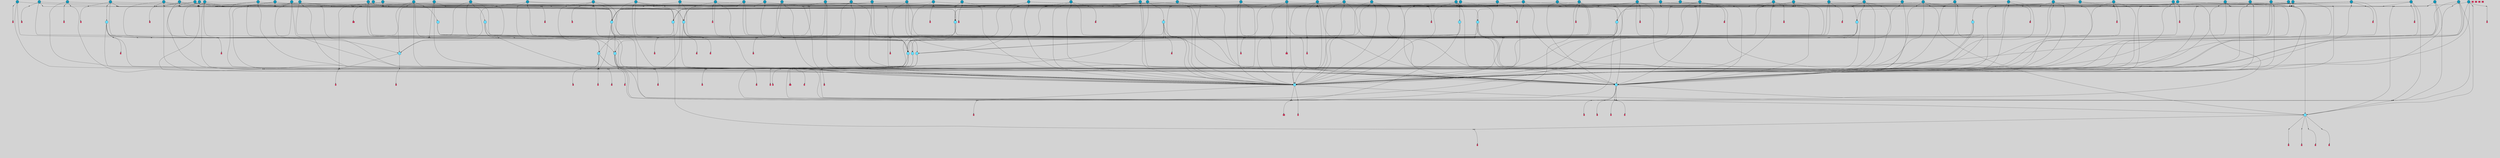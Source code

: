// File exported with GEGELATI v1.3.1
// On the 2024-04-08 16:58:10
// With the File::TPGGraphDotExporter
digraph{
	graph[pad = "0.212, 0.055" bgcolor = lightgray]
	node[shape=circle style = filled label = ""]
		T3 [fillcolor="#66ddff"]
		T7 [fillcolor="#66ddff"]
		T9 [fillcolor="#66ddff"]
		T27 [fillcolor="#66ddff"]
		T82 [fillcolor="#66ddff"]
		T111 [fillcolor="#66ddff"]
		T129 [fillcolor="#66ddff"]
		T194 [fillcolor="#66ddff"]
		T319 [fillcolor="#66ddff"]
		T350 [fillcolor="#66ddff"]
		T413 [fillcolor="#66ddff"]
		T459 [fillcolor="#66ddff"]
		T557 [fillcolor="#66ddff"]
		T592 [fillcolor="#66ddff"]
		T613 [fillcolor="#66ddff"]
		T695 [fillcolor="#66ddff"]
		T753 [fillcolor="#1199bb"]
		T754 [fillcolor="#1199bb"]
		T767 [fillcolor="#66ddff"]
		T777 [fillcolor="#1199bb"]
		T796 [fillcolor="#66ddff"]
		T808 [fillcolor="#1199bb"]
		T833 [fillcolor="#1199bb"]
		T843 [fillcolor="#1199bb"]
		T853 [fillcolor="#1199bb"]
		T854 [fillcolor="#1199bb"]
		T857 [fillcolor="#66ddff"]
		T858 [fillcolor="#1199bb"]
		T717 [fillcolor="#1199bb"]
		T874 [fillcolor="#66ddff"]
		T879 [fillcolor="#1199bb"]
		T887 [fillcolor="#1199bb"]
		T890 [fillcolor="#66ddff"]
		T900 [fillcolor="#66ddff"]
		T904 [fillcolor="#1199bb"]
		T905 [fillcolor="#1199bb"]
		T907 [fillcolor="#1199bb"]
		T911 [fillcolor="#1199bb"]
		T916 [fillcolor="#1199bb"]
		T919 [fillcolor="#1199bb"]
		T920 [fillcolor="#1199bb"]
		T922 [fillcolor="#1199bb"]
		T926 [fillcolor="#1199bb"]
		T930 [fillcolor="#1199bb"]
		T931 [fillcolor="#1199bb"]
		T932 [fillcolor="#1199bb"]
		T933 [fillcolor="#1199bb"]
		T934 [fillcolor="#1199bb"]
		T271 [fillcolor="#1199bb"]
		T935 [fillcolor="#1199bb"]
		T936 [fillcolor="#1199bb"]
		T937 [fillcolor="#1199bb"]
		T938 [fillcolor="#1199bb"]
		T939 [fillcolor="#1199bb"]
		T941 [fillcolor="#1199bb"]
		T942 [fillcolor="#1199bb"]
		T943 [fillcolor="#1199bb"]
		T944 [fillcolor="#1199bb"]
		T945 [fillcolor="#1199bb"]
		T946 [fillcolor="#1199bb"]
		T947 [fillcolor="#1199bb"]
		T948 [fillcolor="#1199bb"]
		T949 [fillcolor="#1199bb"]
		T834 [fillcolor="#1199bb"]
		T653 [fillcolor="#1199bb"]
		T950 [fillcolor="#1199bb"]
		T952 [fillcolor="#1199bb"]
		T953 [fillcolor="#1199bb"]
		T954 [fillcolor="#1199bb"]
		T956 [fillcolor="#1199bb"]
		T957 [fillcolor="#1199bb"]
		T958 [fillcolor="#1199bb"]
		T959 [fillcolor="#1199bb"]
		T960 [fillcolor="#1199bb"]
		T961 [fillcolor="#1199bb"]
		T962 [fillcolor="#1199bb"]
		T963 [fillcolor="#1199bb"]
		T964 [fillcolor="#1199bb"]
		T965 [fillcolor="#1199bb"]
		T966 [fillcolor="#1199bb"]
		T968 [fillcolor="#1199bb"]
		T969 [fillcolor="#1199bb"]
		T970 [fillcolor="#1199bb"]
		T971 [fillcolor="#1199bb"]
		T972 [fillcolor="#1199bb"]
		T973 [fillcolor="#1199bb"]
		T974 [fillcolor="#1199bb"]
		T975 [fillcolor="#1199bb"]
		T976 [fillcolor="#1199bb"]
		T977 [fillcolor="#1199bb"]
		T978 [fillcolor="#1199bb"]
		T979 [fillcolor="#1199bb"]
		T980 [fillcolor="#1199bb"]
		T981 [fillcolor="#1199bb"]
		T982 [fillcolor="#1199bb"]
		T983 [fillcolor="#1199bb"]
		T984 [fillcolor="#1199bb"]
		T985 [fillcolor="#1199bb"]
		P11223 [fillcolor="#cccccc" shape=point] //6|
		I11223 [shape=box style=invis label="6|1&2|6#1|7&#92;n10|7&2|0#1|5&#92;n9|4&0|1#2|2&#92;n8|6&0|0#1|0&#92;n"]
		P11223 -> I11223[style=invis]
		A6927 [fillcolor="#ff3366" shape=box margin=0.03 width=0 height=0 label="3"]
		T3 -> P11223 -> A6927
		P11224 [fillcolor="#cccccc" shape=point] //3|
		I11224 [shape=box style=invis label="7|6&2|4#0|2&#92;n10|3&2|7#1|4&#92;n11|6&0|4#0|1&#92;n7|1&0|0#2|6&#92;n7|6&0|3#2|6&#92;n4|0&2|6#0|1&#92;n4|4&2|5#0|2&#92;n4|6&0|4#2|7&#92;n10|0&2|3#1|5&#92;n2|6&0|5#0|2&#92;n1|0&2|3#0|7&#92;n1|6&2|0#0|5&#92;n6|2&0|1#0|7&#92;n9|2&0|3#2|7&#92;n5|3&0|6#0|6&#92;n1|7&2|5#2|3&#92;n8|1&2|7#0|6&#92;n1|0&2|5#2|1&#92;n7|1&2|2#2|5&#92;n7|4&2|6#0|3&#92;n"]
		P11224 -> I11224[style=invis]
		A6928 [fillcolor="#ff3366" shape=box margin=0.03 width=0 height=0 label="4"]
		T3 -> P11224 -> A6928
		P11225 [fillcolor="#cccccc" shape=point] //-3|
		I11225 [shape=box style=invis label="1|6&2|7#0|7&#92;n10|2&0|7#1|3&#92;n9|6&2|7#2|2&#92;n5|3&0|7#0|7&#92;n1|6&2|3#0|0&#92;n2|3&2|3#2|2&#92;n5|1&2|6#0|6&#92;n"]
		P11225 -> I11225[style=invis]
		A6929 [fillcolor="#ff3366" shape=box margin=0.03 width=0 height=0 label="7"]
		T7 -> P11225 -> A6929
		P11226 [fillcolor="#cccccc" shape=point] //5|
		I11226 [shape=box style=invis label="0|5&2|3#0|1&#92;n0|6&2|1#2|4&#92;n6|2&2|6#0|7&#92;n7|4&0|3#0|1&#92;n5|4&0|7#1|6&#92;n9|1&0|5#2|2&#92;n6|3&2|3#1|7&#92;n11|7&2|4#1|6&#92;n2|5&0|1#0|0&#92;n4|7&0|0#0|2&#92;n6|2&0|6#0|0&#92;n2|1&2|6#2|4&#92;n10|0&2|0#1|0&#92;n6|6&2|4#0|6&#92;n"]
		P11226 -> I11226[style=invis]
		A6930 [fillcolor="#ff3366" shape=box margin=0.03 width=0 height=0 label="8"]
		T7 -> P11226 -> A6930
		P11227 [fillcolor="#cccccc" shape=point] //-6|
		I11227 [shape=box style=invis label="11|1&0|7#2|0&#92;n10|4&0|1#1|0&#92;n4|3&2|4#2|1&#92;n0|5&2|0#0|0&#92;n6|1&0|0#0|3&#92;n8|2&2|0#0|4&#92;n11|4&2|0#1|6&#92;n7|0&2|6#2|3&#92;n5|3&2|6#2|0&#92;n2|0&2|0#0|4&#92;n"]
		P11227 -> I11227[style=invis]
		A6931 [fillcolor="#ff3366" shape=box margin=0.03 width=0 height=0 label="9"]
		T9 -> P11227 -> A6931
		P11228 [fillcolor="#cccccc" shape=point] //2|
		I11228 [shape=box style=invis label="6|3&2|7#1|4&#92;n8|6&0|0#2|5&#92;n2|1&0|2#0|3&#92;n8|7&0|6#0|4&#92;n2|1&2|0#0|1&#92;n0|0&2|2#2|3&#92;n6|6&0|7#2|1&#92;n6|1&0|7#2|6&#92;n5|4&2|7#0|4&#92;n0|3&0|4#2|0&#92;n11|0&2|0#2|5&#92;n4|5&2|5#2|4&#92;n5|7&0|6#0|4&#92;n9|7&2|5#0|3&#92;n5|4&2|1#0|3&#92;n5|3&0|1#1|7&#92;n0|4&0|3#2|5&#92;n"]
		P11228 -> I11228[style=invis]
		A6932 [fillcolor="#ff3366" shape=box margin=0.03 width=0 height=0 label="10"]
		T9 -> P11228 -> A6932
		P11229 [fillcolor="#cccccc" shape=point] //2|
		I11229 [shape=box style=invis label="9|1&2|3#0|1&#92;n5|2&2|0#2|4&#92;n3|6&2|5#2|7&#92;n7|0&2|5#0|4&#92;n1|2&0|3#0|5&#92;n7|3&2|7#0|0&#92;n"]
		P11229 -> I11229[style=invis]
		A6933 [fillcolor="#ff3366" shape=box margin=0.03 width=0 height=0 label="2"]
		T27 -> P11229 -> A6933
		P11230 [fillcolor="#cccccc" shape=point] //-6|
		I11230 [shape=box style=invis label="7|5&0|4#0|4&#92;n11|0&2|5#2|1&#92;n"]
		P11230 -> I11230[style=invis]
		A6934 [fillcolor="#ff3366" shape=box margin=0.03 width=0 height=0 label="3"]
		T27 -> P11230 -> A6934
		T27 -> P11224
		P11231 [fillcolor="#cccccc" shape=point] //0|
		I11231 [shape=box style=invis label="2|5&0|1#0|6&#92;n6|1&2|2#2|7&#92;n8|0&0|3#1|4&#92;n4|3&2|5#2|4&#92;n8|1&2|4#0|0&#92;n6|6&0|1#2|6&#92;n11|7&2|4#2|5&#92;n6|2&2|4#0|2&#92;n8|5&2|4#2|4&#92;n2|1&2|1#2|2&#92;n2|7&2|5#2|6&#92;n9|7&0|5#0|4&#92;n1|2&0|5#2|6&#92;n4|2&2|3#2|7&#92;n3|3&2|1#0|2&#92;n"]
		P11231 -> I11231[style=invis]
		A6935 [fillcolor="#ff3366" shape=box margin=0.03 width=0 height=0 label="5"]
		T27 -> P11231 -> A6935
		P11232 [fillcolor="#cccccc" shape=point] //0|
		I11232 [shape=box style=invis label="4|0&0|3#2|7&#92;n10|2&0|3#1|7&#92;n3|5&0|2#0|3&#92;n4|5&0|0#2|1&#92;n10|7&2|0#1|2&#92;n5|3&2|3#1|6&#92;n9|5&2|0#0|4&#92;n5|4&2|7#0|2&#92;n10|3&2|7#1|4&#92;n7|2&0|1#2|6&#92;n8|6&0|5#0|5&#92;n8|7&2|3#0|5&#92;n2|6&2|4#0|0&#92;n"]
		P11232 -> I11232[style=invis]
		A6936 [fillcolor="#ff3366" shape=box margin=0.03 width=0 height=0 label="5"]
		T27 -> P11232 -> A6936
		P11233 [fillcolor="#cccccc" shape=point] //6|
		I11233 [shape=box style=invis label="7|0&2|5#1|2&#92;n10|6&2|1#1|3&#92;n7|5&0|2#0|7&#92;n10|7&0|1#1|5&#92;n4|6&2|5#0|5&#92;n4|4&0|7#2|7&#92;n"]
		P11233 -> I11233[style=invis]
		A6937 [fillcolor="#ff3366" shape=box margin=0.03 width=0 height=0 label="7"]
		T82 -> P11233 -> A6937
		P11234 [fillcolor="#cccccc" shape=point] //6|
		I11234 [shape=box style=invis label="0|5&2|3#0|1&#92;n0|6&2|1#2|4&#92;n9|1&0|5#2|2&#92;n7|4&0|3#0|1&#92;n5|4&0|7#1|6&#92;n2|5&0|1#0|0&#92;n6|3&2|3#1|7&#92;n11|7&2|4#1|6&#92;n6|2&2|6#0|1&#92;n4|7&0|0#0|2&#92;n6|2&0|6#0|0&#92;n9|1&2|6#2|4&#92;n10|0&2|0#1|0&#92;n6|6&2|4#0|6&#92;n"]
		P11234 -> I11234[style=invis]
		A6938 [fillcolor="#ff3366" shape=box margin=0.03 width=0 height=0 label="8"]
		T82 -> P11234 -> A6938
		T82 -> P11227
		P11235 [fillcolor="#cccccc" shape=point] //-5|
		I11235 [shape=box style=invis label="0|0&2|3#0|2&#92;n10|5&0|6#1|3&#92;n7|3&0|6#2|3&#92;n3|4&0|6#0|6&#92;n10|5&0|2#1|1&#92;n5|0&0|1#0|3&#92;n6|6&2|5#1|5&#92;n7|4&0|2#1|7&#92;n5|7&0|1#2|5&#92;n1|5&0|0#0|3&#92;n7|5&2|1#2|6&#92;n9|0&0|2#0|0&#92;n4|0&2|4#0|0&#92;n4|6&0|0#2|3&#92;n3|1&0|6#2|5&#92;n7|7&2|1#2|3&#92;n9|4&2|2#0|6&#92;n"]
		P11235 -> I11235[style=invis]
		T111 -> P11235 -> T9
		P11236 [fillcolor="#cccccc" shape=point] //7|
		I11236 [shape=box style=invis label="7|4&2|1#2|0&#92;n4|1&2|4#2|3&#92;n5|0&2|0#2|2&#92;n6|1&2|4#2|6&#92;n"]
		P11236 -> I11236[style=invis]
		A6939 [fillcolor="#ff3366" shape=box margin=0.03 width=0 height=0 label="9"]
		T111 -> P11236 -> A6939
		P11237 [fillcolor="#cccccc" shape=point] //2|
		I11237 [shape=box style=invis label="3|0&2|0#0|1&#92;n11|2&0|7#1|6&#92;n8|7&2|4#0|5&#92;n5|3&0|2#2|6&#92;n4|4&2|4#2|6&#92;n3|0&0|7#0|1&#92;n2|7&2|2#2|5&#92;n9|3&2|6#2|7&#92;n7|7&0|0#0|4&#92;n6|1&2|4#1|3&#92;n5|4&2|0#1|6&#92;n1|3&0|7#0|4&#92;n"]
		P11237 -> I11237[style=invis]
		A6940 [fillcolor="#ff3366" shape=box margin=0.03 width=0 height=0 label="7"]
		T111 -> P11237 -> A6940
		T111 -> P11227
		P11238 [fillcolor="#cccccc" shape=point] //8|
		I11238 [shape=box style=invis label="9|0&0|1#2|0&#92;n10|1&2|5#1|4&#92;n8|2&2|6#0|4&#92;n2|4&2|5#2|3&#92;n4|2&2|2#0|2&#92;n7|5&0|2#0|0&#92;n8|2&2|1#1|3&#92;n8|7&0|7#2|1&#92;n1|1&0|0#0|7&#92;n5|6&2|5#1|0&#92;n6|6&2|5#0|0&#92;n11|4&0|3#2|6&#92;n4|2&2|4#0|7&#92;n5|6&0|1#2|0&#92;n11|3&0|2#0|7&#92;n"]
		P11238 -> I11238[style=invis]
		A6941 [fillcolor="#ff3366" shape=box margin=0.03 width=0 height=0 label="6"]
		T129 -> P11238 -> A6941
		P11239 [fillcolor="#cccccc" shape=point] //5|
		I11239 [shape=box style=invis label="3|0&2|0#0|1&#92;n3|0&0|7#0|1&#92;n5|3&0|2#2|6&#92;n4|4&2|4#2|6&#92;n11|2&0|7#1|6&#92;n2|7&2|2#2|5&#92;n9|3&2|6#2|7&#92;n7|7&0|0#0|4&#92;n6|1&2|4#2|3&#92;n5|4&2|0#1|6&#92;n1|3&0|7#0|4&#92;n"]
		P11239 -> I11239[style=invis]
		A6942 [fillcolor="#ff3366" shape=box margin=0.03 width=0 height=0 label="7"]
		T129 -> P11239 -> A6942
		P11240 [fillcolor="#cccccc" shape=point] //10|
		I11240 [shape=box style=invis label="4|5&2|7#2|1&#92;n1|7&2|3#0|6&#92;n3|5&2|2#0|3&#92;n10|3&0|7#1|4&#92;n7|1&0|4#2|6&#92;n10|2&0|3#1|7&#92;n9|5&2|0#0|4&#92;n4|0&0|3#2|7&#92;n11|4&2|6#1|2&#92;n5|4&2|7#0|2&#92;n2|6&2|4#0|0&#92;n6|5&0|7#2|1&#92;n5|3&2|3#1|6&#92;n10|7&2|0#1|2&#92;n"]
		P11240 -> I11240[style=invis]
		A6943 [fillcolor="#ff3366" shape=box margin=0.03 width=0 height=0 label="5"]
		T129 -> P11240 -> A6943
		P11241 [fillcolor="#cccccc" shape=point] //5|
		I11241 [shape=box style=invis label="9|4&2|3#1|3&#92;n0|4&2|4#0|5&#92;n6|1&2|6#2|5&#92;n4|0&0|5#2|0&#92;n"]
		P11241 -> I11241[style=invis]
		A6944 [fillcolor="#ff3366" shape=box margin=0.03 width=0 height=0 label="7"]
		T129 -> P11241 -> A6944
		P11242 [fillcolor="#cccccc" shape=point] //6|
		I11242 [shape=box style=invis label="9|4&2|7#0|6&#92;n8|4&0|1#1|0&#92;n1|3&0|0#2|1&#92;n2|4&0|6#2|2&#92;n5|1&2|5#0|7&#92;n3|0&0|3#2|6&#92;n2|2&2|6#0|2&#92;n8|4&0|4#2|2&#92;n5|1&2|4#0|3&#92;n9|4&0|6#0|6&#92;n5|0&2|2#1|5&#92;n11|7&0|0#1|1&#92;n0|4&0|3#0|3&#92;n7|7&2|4#2|5&#92;n1|5&0|1#2|1&#92;n"]
		P11242 -> I11242[style=invis]
		A6945 [fillcolor="#ff3366" shape=box margin=0.03 width=0 height=0 label="1"]
		T129 -> P11242 -> A6945
		P11243 [fillcolor="#cccccc" shape=point] //5|
		I11243 [shape=box style=invis label="3|0&2|0#2|1&#92;n3|0&0|7#0|1&#92;n5|3&0|2#2|6&#92;n4|4&2|4#2|6&#92;n5|4&2|0#1|6&#92;n2|7&2|2#2|5&#92;n1|3&0|7#0|4&#92;n11|6&2|2#0|7&#92;n7|7&0|0#0|4&#92;n6|1&2|4#2|3&#92;n11|0&0|7#1|6&#92;n9|3&2|6#2|7&#92;n"]
		P11243 -> I11243[style=invis]
		A6946 [fillcolor="#ff3366" shape=box margin=0.03 width=0 height=0 label="7"]
		T194 -> P11243 -> A6946
		P11244 [fillcolor="#cccccc" shape=point] //4|
		I11244 [shape=box style=invis label="7|1&0|6#0|1&#92;n6|7&2|7#1|7&#92;n10|1&2|1#1|1&#92;n9|6&2|2#1|4&#92;n4|7&0|4#2|2&#92;n9|6&0|5#1|1&#92;n10|0&2|6#1|6&#92;n5|1&0|1#2|3&#92;n10|1&0|5#1|0&#92;n3|4&2|3#0|0&#92;n8|2&0|5#2|4&#92;n1|6&2|0#0|0&#92;n2|3&0|1#2|6&#92;n5|2&2|2#1|6&#92;n2|2&0|1#2|1&#92;n3|1&2|7#0|3&#92;n6|7&2|3#0|4&#92;n"]
		P11244 -> I11244[style=invis]
		A6947 [fillcolor="#ff3366" shape=box margin=0.03 width=0 height=0 label="10"]
		T194 -> P11244 -> A6947
		P11245 [fillcolor="#cccccc" shape=point] //-4|
		I11245 [shape=box style=invis label="0|4&0|0#2|7&#92;n8|5&2|4#2|4&#92;n4|3&2|5#2|4&#92;n11|7&2|2#2|5&#92;n6|5&2|2#2|7&#92;n3|2&0|7#0|7&#92;n3|3&2|1#0|3&#92;n2|6&0|3#2|5&#92;n0|1&2|6#2|2&#92;n8|2&0|0#1|6&#92;n0|7&0|5#0|4&#92;n9|5&0|3#2|7&#92;n2|7&2|5#2|6&#92;n9|0&2|0#0|1&#92;n1|2&2|4#0|2&#92;n"]
		P11245 -> I11245[style=invis]
		T194 -> P11245 -> T27
		P11246 [fillcolor="#cccccc" shape=point] //7|
		I11246 [shape=box style=invis label="7|4&2|7#0|4&#92;n4|6&0|1#2|5&#92;n2|1&2|3#0|0&#92;n4|3&2|0#0|1&#92;n0|0&2|7#2|7&#92;n7|7&0|5#2|3&#92;n5|0&2|1#2|2&#92;n10|0&0|4#1|2&#92;n4|4&0|7#0|0&#92;n6|7&0|2#0|1&#92;n1|4&2|5#0|4&#92;n"]
		P11246 -> I11246[style=invis]
		A6948 [fillcolor="#ff3366" shape=box margin=0.03 width=0 height=0 label="0"]
		T194 -> P11246 -> A6948
		P11247 [fillcolor="#cccccc" shape=point] //9|
		I11247 [shape=box style=invis label="11|0&2|0#1|1&#92;n3|6&0|6#0|0&#92;n1|4&0|0#2|4&#92;n7|5&2|2#1|3&#92;n11|7&2|6#1|7&#92;n5|2&0|6#1|5&#92;n9|5&0|6#0|3&#92;n2|2&2|7#0|5&#92;n9|3&2|2#2|0&#92;n11|0&2|7#0|1&#92;n1|1&2|0#0|1&#92;n6|6&0|6#1|2&#92;n9|7&0|1#0|3&#92;n2|0&2|4#2|5&#92;n2|4&2|2#0|0&#92;n6|1&2|1#1|7&#92;n10|7&2|5#1|6&#92;n11|5&2|7#2|4&#92;n"]
		P11247 -> I11247[style=invis]
		A6949 [fillcolor="#ff3366" shape=box margin=0.03 width=0 height=0 label="1"]
		T319 -> P11247 -> A6949
		T319 -> P11241
		P11248 [fillcolor="#cccccc" shape=point] //9|
		I11248 [shape=box style=invis label="9|6&2|0#1|3&#92;n7|1&0|3#0|4&#92;n9|6&2|0#0|1&#92;n1|5&0|0#0|5&#92;n8|6&2|4#0|0&#92;n7|4&2|4#0|7&#92;n6|0&2|4#2|0&#92;n7|7&2|4#2|2&#92;n"]
		P11248 -> I11248[style=invis]
		A6950 [fillcolor="#ff3366" shape=box margin=0.03 width=0 height=0 label="5"]
		T319 -> P11248 -> A6950
		T319 -> P11245
		P11249 [fillcolor="#cccccc" shape=point] //-4|
		I11249 [shape=box style=invis label="11|3&0|7#1|7&#92;n11|7&0|7#2|7&#92;n5|3&0|3#2|0&#92;n0|1&2|2#0|4&#92;n0|0&0|4#2|5&#92;n6|3&2|1#2|3&#92;n11|7&0|0#0|4&#92;n0|0&0|0#0|2&#92;n1|1&0|4#0|3&#92;n6|5&2|7#1|2&#92;n6|6&0|3#2|7&#92;n6|2&0|4#0|0&#92;n5|5&2|6#0|5&#92;n"]
		P11249 -> I11249[style=invis]
		A6951 [fillcolor="#ff3366" shape=box margin=0.03 width=0 height=0 label="8"]
		T319 -> P11249 -> A6951
		T350 -> P11245
		T350 -> P11246
		P11250 [fillcolor="#cccccc" shape=point] //3|
		I11250 [shape=box style=invis label="5|4&2|7#0|1&#92;n0|6&0|6#2|2&#92;n9|5&2|2#2|0&#92;n3|6&2|7#0|2&#92;n3|5&0|0#0|6&#92;n2|6&0|6#2|2&#92;n2|6&2|2#0|0&#92;n5|1&0|4#0|5&#92;n2|6&0|5#2|5&#92;n1|0&0|7#2|2&#92;n4|7&0|6#2|4&#92;n7|3&0|6#2|5&#92;n1|1&0|1#0|3&#92;n"]
		P11250 -> I11250[style=invis]
		A6952 [fillcolor="#ff3366" shape=box margin=0.03 width=0 height=0 label="1"]
		T350 -> P11250 -> A6952
		P11251 [fillcolor="#cccccc" shape=point] //-2|
		I11251 [shape=box style=invis label="2|0&2|3#2|5&#92;n10|3&2|7#1|4&#92;n8|1&2|7#0|6&#92;n7|6&0|3#2|6&#92;n4|0&2|6#0|1&#92;n4|4&2|5#0|2&#92;n4|6&0|2#2|7&#92;n7|6&2|4#0|2&#92;n11|7&2|7#0|3&#92;n6|6&0|3#0|6&#92;n1|6&2|0#0|5&#92;n11|6&0|4#0|1&#92;n2|6&0|5#0|2&#92;n6|2&0|1#0|7&#92;n9|2&0|3#2|7&#92;n5|3&0|6#0|6&#92;n7|1&2|2#2|5&#92;n1|0&2|3#0|7&#92;n1|0&2|5#0|1&#92;n3|4&2|6#0|3&#92;n"]
		P11251 -> I11251[style=invis]
		A6953 [fillcolor="#ff3366" shape=box margin=0.03 width=0 height=0 label="4"]
		T350 -> P11251 -> A6953
		T350 -> P11246
		P11252 [fillcolor="#cccccc" shape=point] //-4|
		I11252 [shape=box style=invis label="1|5&2|1#2|4&#92;n3|0&2|3#2|6&#92;n0|3&0|0#0|1&#92;n8|6&2|5#1|5&#92;n9|7&2|5#2|0&#92;n4|1&0|7#2|2&#92;n4|2&0|3#0|0&#92;n"]
		P11252 -> I11252[style=invis]
		A6954 [fillcolor="#ff3366" shape=box margin=0.03 width=0 height=0 label="2"]
		T413 -> P11252 -> A6954
		T413 -> P11234
		P11253 [fillcolor="#cccccc" shape=point] //-4|
		I11253 [shape=box style=invis label="7|5&2|2#0|7&#92;n9|6&2|3#0|3&#92;n10|6&2|1#1|0&#92;n8|0&0|5#1|3&#92;n7|5&0|5#1|5&#92;n5|1&2|5#2|1&#92;n"]
		P11253 -> I11253[style=invis]
		A6955 [fillcolor="#ff3366" shape=box margin=0.03 width=0 height=0 label="7"]
		T413 -> P11253 -> A6955
		T413 -> P11244
		P11254 [fillcolor="#cccccc" shape=point] //-5|
		I11254 [shape=box style=invis label="7|7&2|4#0|6&#92;n8|5&2|1#0|3&#92;n0|0&0|0#2|7&#92;n2|2&0|5#2|4&#92;n1|0&2|5#0|2&#92;n11|1&2|3#0|5&#92;n2|7&2|0#2|3&#92;n9|4&2|7#1|2&#92;n5|5&0|7#0|5&#92;n"]
		P11254 -> I11254[style=invis]
		T413 -> P11254 -> T319
		T459 -> P11252
		T459 -> P11253
		T459 -> P11244
		T459 -> P11254
		P11255 [fillcolor="#cccccc" shape=point] //8|
		I11255 [shape=box style=invis label="6|5&2|5#0|4&#92;n9|0&0|5#0|7&#92;n2|6&0|4#2|4&#92;n7|1&0|3#0|2&#92;n1|4&2|4#0|3&#92;n3|2&2|2#0|3&#92;n"]
		P11255 -> I11255[style=invis]
		T459 -> P11255 -> T350
		T557 -> P11254
		T557 -> P11223
		T557 -> P11244
		P11256 [fillcolor="#cccccc" shape=point] //4|
		I11256 [shape=box style=invis label="7|1&0|6#0|1&#92;n5|2&2|5#1|6&#92;n10|1&2|1#1|1&#92;n9|6&2|2#1|4&#92;n4|7&0|4#2|2&#92;n9|6&0|4#1|1&#92;n10|0&2|6#1|6&#92;n5|1&0|1#2|3&#92;n1|6&2|0#0|1&#92;n8|2&0|5#2|4&#92;n3|4&2|3#0|0&#92;n10|1&0|5#1|0&#92;n2|2&0|1#2|1&#92;n3|1&2|7#0|3&#92;n"]
		P11256 -> I11256[style=invis]
		A6956 [fillcolor="#ff3366" shape=box margin=0.03 width=0 height=0 label="10"]
		T557 -> P11256 -> A6956
		P11257 [fillcolor="#cccccc" shape=point] //1|
		I11257 [shape=box style=invis label="10|5&2|0#1|7&#92;n9|2&2|7#2|2&#92;n9|0&2|5#2|1&#92;n"]
		P11257 -> I11257[style=invis]
		A6957 [fillcolor="#ff3366" shape=box margin=0.03 width=0 height=0 label="3"]
		T557 -> P11257 -> A6957
		T592 -> P11254
		T592 -> P11244
		T592 -> P11256
		T592 -> P11257
		P11258 [fillcolor="#cccccc" shape=point] //-6|
		I11258 [shape=box style=invis label="0|3&2|3#2|0&#92;n3|7&2|2#2|6&#92;n11|5&2|6#0|2&#92;n5|5&2|6#2|0&#92;n3|0&0|6#0|3&#92;n4|7&0|7#2|7&#92;n7|2&2|5#1|5&#92;n9|4&2|3#1|5&#92;n2|5&2|7#2|4&#92;n1|2&0|5#0|1&#92;n5|4&2|4#1|3&#92;n7|0&0|7#1|1&#92;n9|3&0|6#1|4&#92;n"]
		P11258 -> I11258[style=invis]
		A6958 [fillcolor="#ff3366" shape=box margin=0.03 width=0 height=0 label="5"]
		T592 -> P11258 -> A6958
		P11259 [fillcolor="#cccccc" shape=point] //4|
		I11259 [shape=box style=invis label="0|5&2|3#0|1&#92;n0|6&2|1#0|4&#92;n6|6&2|4#0|6&#92;n4|4&0|6#0|3&#92;n10|0&2|0#1|5&#92;n2|5&0|1#0|0&#92;n7|4&0|3#0|1&#92;n11|7&2|4#1|6&#92;n1|1&0|5#2|2&#92;n6|2&2|6#0|1&#92;n1|2&0|6#0|0&#92;n9|3&2|0#0|0&#92;n9|2&2|6#2|4&#92;n7|4&0|0#2|1&#92;n6|3&2|3#1|7&#92;n0|0&2|4#2|5&#92;n"]
		P11259 -> I11259[style=invis]
		A6959 [fillcolor="#ff3366" shape=box margin=0.03 width=0 height=0 label="8"]
		T613 -> P11259 -> A6959
		T613 -> P11253
		P11260 [fillcolor="#cccccc" shape=point] //2|
		I11260 [shape=box style=invis label="7|7&2|4#0|6&#92;n8|5&2|1#0|3&#92;n9|7&2|2#2|2&#92;n0|0&0|0#2|7&#92;n1|0&2|5#0|2&#92;n2|2&0|5#2|4&#92;n11|1&2|3#0|5&#92;n2|7&2|1#2|3&#92;n9|4&2|7#1|2&#92;n5|0&0|7#0|5&#92;n"]
		P11260 -> I11260[style=invis]
		T613 -> P11260 -> T319
		T613 -> P11240
		P11261 [fillcolor="#cccccc" shape=point] //8|
		I11261 [shape=box style=invis label="11|4&2|0#1|6&#92;n4|3&0|6#0|5&#92;n3|0&2|6#0|3&#92;n9|3&2|5#0|5&#92;n2|6&0|6#2|1&#92;n9|7&0|5#1|4&#92;n"]
		P11261 -> I11261[style=invis]
		T613 -> P11261 -> T194
		P11262 [fillcolor="#cccccc" shape=point] //-5|
		I11262 [shape=box style=invis label="0|5&2|3#0|1&#92;n0|6&2|1#2|4&#92;n6|2&2|6#0|7&#92;n9|0&2|7#1|1&#92;n7|4&0|3#0|1&#92;n3|5&2|7#0|6&#92;n11|7&2|3#1|6&#92;n2|1&2|6#2|4&#92;n5|0&0|7#1|6&#92;n2|5&0|1#0|0&#92;n4|7&0|0#0|2&#92;n6|2&0|6#0|0&#92;n9|1&2|5#2|2&#92;n10|0&0|0#1|0&#92;n2|7&2|6#0|3&#92;n6|6&2|4#0|6&#92;n"]
		P11262 -> I11262[style=invis]
		T695 -> P11262 -> T129
		P11263 [fillcolor="#cccccc" shape=point] //-5|
		I11263 [shape=box style=invis label="11|4&2|0#1|6&#92;n2|6&0|6#2|1&#92;n9|1&2|5#0|5&#92;n3|0&2|6#0|3&#92;n9|7&0|5#1|4&#92;n"]
		P11263 -> I11263[style=invis]
		T695 -> P11263 -> T194
		P11264 [fillcolor="#cccccc" shape=point] //4|
		I11264 [shape=box style=invis label="0|5&2|3#0|1&#92;n0|6&2|1#2|4&#92;n6|2&2|6#0|7&#92;n9|1&2|5#2|2&#92;n7|4&0|3#0|1&#92;n11|7&2|4#1|6&#92;n9|0&2|7#1|1&#92;n5|4&0|7#1|6&#92;n2|5&0|1#0|0&#92;n4|7&0|0#0|2&#92;n6|2&0|6#0|0&#92;n2|1&2|6#2|4&#92;n10|0&0|0#1|0&#92;n2|7&2|6#0|3&#92;n6|6&2|4#0|6&#92;n"]
		P11264 -> I11264[style=invis]
		T695 -> P11264 -> T129
		P11265 [fillcolor="#cccccc" shape=point] //9|
		I11265 [shape=box style=invis label="8|0&0|5#0|1&#92;n0|6&2|0#0|7&#92;n5|7&0|1#1|4&#92;n5|1&0|6#2|7&#92;n11|3&0|7#1|6&#92;n10|2&2|5#1|6&#92;n10|0&0|3#1|4&#92;n0|0&2|5#0|7&#92;n0|0&2|5#0|1&#92;n0|4&2|2#2|3&#92;n11|7&2|5#0|5&#92;n"]
		P11265 -> I11265[style=invis]
		T695 -> P11265 -> T7
		T753 -> P11264
		P11266 [fillcolor="#cccccc" shape=point] //4|
		I11266 [shape=box style=invis label="10|0&2|3#1|5&#92;n7|1&0|0#2|6&#92;n1|0&2|3#0|7&#92;n4|0&2|6#0|1&#92;n5|3&0|6#0|6&#92;n1|7&2|5#2|0&#92;n7|6&2|4#0|1&#92;n7|6&0|4#2|6&#92;n2|6&0|5#0|2&#92;n1|6&2|0#0|5&#92;n6|2&0|1#0|7&#92;n9|2&0|3#2|7&#92;n4|4&2|0#0|2&#92;n4|6&0|4#2|7&#92;n8|1&2|7#0|6&#92;n11|4&2|0#2|3&#92;n1|0&2|5#0|1&#92;n7|1&2|2#2|5&#92;n4|2&2|5#2|2&#92;n"]
		P11266 -> I11266[style=invis]
		T753 -> P11266 -> T459
		P11267 [fillcolor="#cccccc" shape=point] //-8|
		I11267 [shape=box style=invis label="6|0&2|1#2|4&#92;n1|3&2|6#0|2&#92;n10|5&2|1#1|7&#92;n7|7&2|3#0|6&#92;n9|1&2|3#0|0&#92;n11|2&2|4#2|0&#92;n5|2&0|2#1|1&#92;n1|6&0|4#2|4&#92;n7|4&0|6#2|3&#92;n"]
		P11267 -> I11267[style=invis]
		A6960 [fillcolor="#ff3366" shape=box margin=0.03 width=0 height=0 label="0"]
		T753 -> P11267 -> A6960
		P11268 [fillcolor="#cccccc" shape=point] //-9|
		I11268 [shape=box style=invis label="7|6&0|7#1|2&#92;n2|7&2|7#2|6&#92;n10|6&0|0#1|1&#92;n1|4&2|6#0|6&#92;n11|0&0|6#1|2&#92;n10|4&2|0#1|0&#92;n5|2&0|5#1|5&#92;n10|4&0|5#1|7&#92;n6|0&0|4#2|7&#92;n11|0&2|6#2|3&#92;n8|4&2|1#1|5&#92;n4|5&2|7#0|6&#92;n0|3&2|4#0|1&#92;n10|0&0|2#1|4&#92;n1|5&0|7#0|3&#92;n"]
		P11268 -> I11268[style=invis]
		T753 -> P11268 -> T111
		P11269 [fillcolor="#cccccc" shape=point] //3|
		I11269 [shape=box style=invis label="0|0&2|3#0|1&#92;n0|6&2|1#2|4&#92;n6|2&2|6#0|7&#92;n4|7&0|0#0|2&#92;n7|4&0|3#0|1&#92;n11|7&2|4#1|6&#92;n9|0&2|7#1|1&#92;n5|4&0|7#1|6&#92;n2|5&0|1#0|0&#92;n9|1&2|5#2|2&#92;n6|2&0|6#0|0&#92;n2|1&2|6#2|4&#92;n10|0&0|0#1|0&#92;n2|7&2|6#0|3&#92;n6|6&2|4#0|6&#92;n"]
		P11269 -> I11269[style=invis]
		T754 -> P11269 -> T695
		P11270 [fillcolor="#cccccc" shape=point] //8|
		I11270 [shape=box style=invis label="11|4&2|4#1|6&#92;n9|3&2|5#0|5&#92;n3|0&2|6#0|3&#92;n4|3&0|6#0|5&#92;n2|6&0|6#2|1&#92;n9|7&0|5#1|4&#92;n"]
		P11270 -> I11270[style=invis]
		T754 -> P11270 -> T194
		P11271 [fillcolor="#cccccc" shape=point] //0|
		I11271 [shape=box style=invis label="4|3&0|6#0|3&#92;n5|7&2|3#2|2&#92;n5|6&0|7#1|2&#92;n1|4&2|6#0|3&#92;n11|1&0|4#2|6&#92;n9|5&2|4#1|4&#92;n2|4&0|5#0|7&#92;n10|0&0|6#1|2&#92;n3|1&0|6#0|2&#92;n2|7&2|7#2|6&#92;n5|2&0|5#1|5&#92;n10|4&2|5#1|7&#92;n10|6&2|0#1|4&#92;n8|4&2|1#2|5&#92;n4|0&0|4#2|4&#92;n4|5&2|7#0|6&#92;n11|5&2|6#2|3&#92;n0|3&0|5#0|1&#92;n"]
		P11271 -> I11271[style=invis]
		T754 -> P11271 -> T111
		P11272 [fillcolor="#cccccc" shape=point] //6|
		I11272 [shape=box style=invis label="0|5&0|3#0|2&#92;n5|7&0|4#0|1&#92;n10|0&2|2#1|2&#92;n8|7&2|0#1|7&#92;n10|6&2|2#1|5&#92;n"]
		P11272 -> I11272[style=invis]
		A6961 [fillcolor="#ff3366" shape=box margin=0.03 width=0 height=0 label="2"]
		T767 -> P11272 -> A6961
		T767 -> P11261
		P11273 [fillcolor="#cccccc" shape=point] //-1|
		I11273 [shape=box style=invis label="2|1&2|6#2|4&#92;n2|3&2|4#2|7&#92;n0|4&2|5#0|1&#92;n5|7&2|1#2|3&#92;n0|6&2|1#2|4&#92;n7|4&0|3#0|1&#92;n10|0&0|0#1|0&#92;n9|1&0|5#2|2&#92;n5|4&0|7#1|6&#92;n2|5&0|1#0|0&#92;n4|7&0|0#0|4&#92;n6|2&0|6#0|0&#92;n9|0&2|7#1|1&#92;n11|7&2|4#1|1&#92;n"]
		P11273 -> I11273[style=invis]
		T767 -> P11273 -> T129
		P11274 [fillcolor="#cccccc" shape=point] //6|
		I11274 [shape=box style=invis label="1|4&2|6#0|3&#92;n11|7&0|6#2|3&#92;n5|7&2|3#2|2&#92;n11|1&0|4#2|6&#92;n8|7&0|4#2|1&#92;n9|6&2|4#1|4&#92;n3|2&2|2#0|6&#92;n2|4&0|5#0|7&#92;n10|0&0|1#1|2&#92;n2|7&2|7#2|6&#92;n4|3&0|6#0|3&#92;n5|0&0|5#1|5&#92;n10|6&2|0#1|4&#92;n8|4&2|1#2|5&#92;n1|4&2|7#2|0&#92;n4|3&0|4#2|4&#92;n4|5&2|7#0|6&#92;n11|5&2|6#2|6&#92;n0|3&0|5#0|1&#92;n"]
		P11274 -> I11274[style=invis]
		T767 -> P11274 -> T129
		T767 -> P11253
		P11275 [fillcolor="#cccccc" shape=point] //-9|
		I11275 [shape=box style=invis label="1|7&0|2#0|4&#92;n0|3&2|3#2|2&#92;n1|7&2|1#2|6&#92;n4|5&2|1#0|0&#92;n2|5&2|0#0|2&#92;n1|0&2|2#2|5&#92;n8|6&0|0#1|5&#92;n1|3&0|3#2|3&#92;n6|5&2|6#2|7&#92;n10|3&2|5#1|5&#92;n3|7&2|5#2|2&#92;n3|5&2|1#0|3&#92;n6|7&2|2#1|1&#92;n8|1&2|3#0|5&#92;n"]
		P11275 -> I11275[style=invis]
		T777 -> P11275 -> T459
		P11276 [fillcolor="#cccccc" shape=point] //9|
		I11276 [shape=box style=invis label="0|3&0|3#0|1&#92;n10|0&0|6#1|2&#92;n4|3&0|6#0|3&#92;n11|4&2|4#2|7&#92;n3|3&0|2#0|1&#92;n9|6&2|7#1|6&#92;n7|0&0|1#1|7&#92;n9|1&2|4#1|4&#92;n8|2&2|4#0|0&#92;n9|4&0|4#2|1&#92;n6|7&0|4#1|4&#92;n1|4&2|6#0|3&#92;n5|2&0|7#1|5&#92;n5|7&2|3#2|2&#92;n4|1&2|7#0|4&#92;n10|4&2|1#1|7&#92;n2|7&2|7#2|6&#92;n9|6&0|4#2|4&#92;n"]
		P11276 -> I11276[style=invis]
		T777 -> P11276 -> T111
		P11277 [fillcolor="#cccccc" shape=point] //8|
		I11277 [shape=box style=invis label="11|5&0|6#2|6&#92;n0|0&2|6#2|0&#92;n11|7&0|6#2|3&#92;n5|0&0|5#1|5&#92;n11|1&0|4#2|6&#92;n9|6&2|4#1|4&#92;n3|1&2|3#0|6&#92;n4|3&0|6#0|3&#92;n10|0&0|1#1|2&#92;n0|3&0|5#2|1&#92;n1|4&2|6#0|3&#92;n5|7&2|3#2|1&#92;n10|6&2|0#1|4&#92;n8|4&2|1#2|5&#92;n5|2&2|0#2|4&#92;n1|4&2|7#2|0&#92;n4|3&0|4#2|4&#92;n4|5&2|7#0|6&#92;n2|7&2|7#2|6&#92;n2|4&0|5#0|7&#92;n"]
		P11277 -> I11277[style=invis]
		T777 -> P11277 -> T129
		T777 -> P11264
		P11278 [fillcolor="#cccccc" shape=point] //-9|
		I11278 [shape=box style=invis label="11|7&2|1#2|1&#92;n10|7&2|6#1|5&#92;n5|3&0|5#1|3&#92;n2|6&0|4#0|6&#92;n6|4&2|4#1|3&#92;n5|0&2|1#1|4&#92;n6|0&0|4#0|3&#92;n7|7&0|4#1|0&#92;n11|6&0|6#0|3&#92;n"]
		P11278 -> I11278[style=invis]
		T796 -> P11278 -> T82
		T796 -> P11261
		T796 -> P11261
		P11279 [fillcolor="#cccccc" shape=point] //5|
		I11279 [shape=box style=invis label="5|3&0|0#1|3&#92;n2|0&2|5#0|2&#92;n6|4&2|0#2|3&#92;n10|0&2|1#1|6&#92;n"]
		P11279 -> I11279[style=invis]
		T796 -> P11279 -> T319
		T796 -> P11277
		T808 -> P11264
		P11280 [fillcolor="#cccccc" shape=point] //8|
		I11280 [shape=box style=invis label="4|4&2|0#2|6&#92;n3|0&2|6#0|3&#92;n3|1&2|5#0|1&#92;n2|6&0|6#2|1&#92;n9|3&2|5#0|5&#92;n9|7&0|5#1|4&#92;n"]
		P11280 -> I11280[style=invis]
		T808 -> P11280 -> T194
		P11281 [fillcolor="#cccccc" shape=point] //3|
		I11281 [shape=box style=invis label="7|6&0|6#1|2&#92;n3|3&2|5#0|2&#92;n11|4&0|0#1|6&#92;n3|0&0|6#0|3&#92;n9|2&2|6#0|7&#92;n6|0&2|3#1|6&#92;n2|5&2|4#2|5&#92;n"]
		P11281 -> I11281[style=invis]
		T808 -> P11281 -> T194
		P11282 [fillcolor="#cccccc" shape=point] //10|
		I11282 [shape=box style=invis label="1|4&2|6#0|3&#92;n1|7&0|6#2|3&#92;n2|5&0|7#2|6&#92;n4|3&0|6#0|3&#92;n8|7&0|4#2|1&#92;n9|6&2|4#1|4&#92;n10|6&2|0#1|4&#92;n8|1&2|4#0|0&#92;n10|0&0|1#1|2&#92;n11|5&2|5#2|6&#92;n4|3&0|1#2|4&#92;n2|4&0|5#0|7&#92;n1|4&2|7#2|0&#92;n4|5&2|7#0|6&#92;n11|1&0|4#0|6&#92;n5|7&2|3#2|2&#92;n0|3&0|5#0|6&#92;n"]
		P11282 -> I11282[style=invis]
		T808 -> P11282 -> T129
		T833 -> P11254
		P11283 [fillcolor="#cccccc" shape=point] //-2|
		I11283 [shape=box style=invis label="11|4&2|0#1|6&#92;n4|7&0|6#0|5&#92;n0|4&2|3#2|5&#92;n5|3&2|4#2|6&#92;n3|0&2|6#0|3&#92;n3|2&0|6#2|0&#92;n2|6&0|7#2|1&#92;n"]
		P11283 -> I11283[style=invis]
		T833 -> P11283 -> T194
		P11284 [fillcolor="#cccccc" shape=point] //-3|
		I11284 [shape=box style=invis label="0|7&2|7#2|2&#92;n5|7&2|1#2|2&#92;n8|0&2|6#0|2&#92;n8|5&2|4#2|4&#92;n7|3&0|5#2|4&#92;n0|7&0|3#2|4&#92;n1|2&2|4#0|2&#92;n11|7&2|6#2|6&#92;n0|7&2|5#0|4&#92;n2|1&2|0#2|1&#92;n11|3&2|5#2|4&#92;n4|3&0|0#0|7&#92;n0|1&0|6#2|7&#92;n7|6&0|3#1|5&#92;n11|3&2|3#0|1&#92;n1|6&0|2#2|7&#92;n"]
		P11284 -> I11284[style=invis]
		T833 -> P11284 -> T27
		P11285 [fillcolor="#cccccc" shape=point] //-7|
		I11285 [shape=box style=invis label="1|4&2|6#0|3&#92;n11|7&0|6#2|3&#92;n5|7&2|3#2|2&#92;n11|1&0|4#2|6&#92;n8|7&0|4#2|1&#92;n4|3&0|6#0|3&#92;n3|2&2|2#0|6&#92;n2|4&0|5#0|7&#92;n10|0&0|1#1|2&#92;n2|7&2|7#2|6&#92;n9|6&2|4#1|4&#92;n10|6&2|0#1|4&#92;n2|1&2|1#2|4&#92;n8|4&2|1#2|5&#92;n1|4&2|7#2|0&#92;n4|3&0|4#2|4&#92;n4|5&2|7#0|6&#92;n11|5&2|6#2|6&#92;n0|3&0|5#0|1&#92;n"]
		P11285 -> I11285[style=invis]
		T833 -> P11285 -> T129
		P11286 [fillcolor="#cccccc" shape=point] //8|
		I11286 [shape=box style=invis label="3|5&0|0#0|3&#92;n1|5&2|0#0|4&#92;n5|7&2|2#2|5&#92;n8|2&0|2#0|2&#92;n4|0&2|7#2|1&#92;n4|3&2|3#0|3&#92;n3|7&0|1#0|7&#92;n10|7&2|1#1|2&#92;n8|6&2|4#1|0&#92;n"]
		P11286 -> I11286[style=invis]
		T833 -> P11286 -> T613
		T843 -> P11252
		P11287 [fillcolor="#cccccc" shape=point] //-3|
		I11287 [shape=box style=invis label="0|3&0|3#2|7&#92;n4|0&2|3#0|3&#92;n0|3&0|2#0|1&#92;n3|3&0|1#0|2&#92;n3|5&0|1#0|0&#92;n8|6&2|7#1|0&#92;n6|4&2|6#0|0&#92;n10|0&2|3#1|4&#92;n2|6&2|7#0|7&#92;n1|7&2|5#0|2&#92;n1|5&2|0#0|4&#92;n"]
		P11287 -> I11287[style=invis]
		T843 -> P11287 -> T3
		P11288 [fillcolor="#cccccc" shape=point] //-8|
		I11288 [shape=box style=invis label="4|0&0|3#2|5&#92;n7|4&0|3#2|7&#92;n4|3&2|6#2|5&#92;n5|1&0|7#2|0&#92;n10|5&0|7#1|4&#92;n5|2&0|4#0|1&#92;n3|0&2|6#0|3&#92;n7|2&0|6#0|2&#92;n1|6&2|5#2|5&#92;n1|1&2|2#2|4&#92;n2|5&2|7#0|1&#92;n11|3&0|5#0|6&#92;n9|7&2|5#1|0&#92;n"]
		P11288 -> I11288[style=invis]
		T843 -> P11288 -> T796
		P11289 [fillcolor="#cccccc" shape=point] //-4|
		I11289 [shape=box style=invis label="7|1&2|4#0|0&#92;n9|7&2|0#0|4&#92;n8|7&2|5#1|3&#92;n9|0&0|1#1|2&#92;n11|6&2|0#1|6&#92;n"]
		P11289 -> I11289[style=invis]
		T843 -> P11289 -> T194
		P11290 [fillcolor="#cccccc" shape=point] //-8|
		I11290 [shape=box style=invis label="6|0&2|1#2|4&#92;n1|3&2|6#0|2&#92;n0|5&2|1#2|7&#92;n7|7&2|3#0|6&#92;n9|1&2|3#0|0&#92;n0|0&0|6#2|1&#92;n11|2&2|4#2|0&#92;n1|6&0|4#2|4&#92;n5|2&0|2#1|1&#92;n7|4&0|6#2|3&#92;n"]
		P11290 -> I11290[style=invis]
		A6962 [fillcolor="#ff3366" shape=box margin=0.03 width=0 height=0 label="0"]
		T843 -> P11290 -> A6962
		P11291 [fillcolor="#cccccc" shape=point] //4|
		I11291 [shape=box style=invis label="2|6&0|6#2|1&#92;n4|3&0|2#0|5&#92;n3|0&2|6#0|3&#92;n9|3&2|5#0|5&#92;n11|4&2|0#1|6&#92;n9|7&0|5#1|4&#92;n"]
		P11291 -> I11291[style=invis]
		T853 -> P11291 -> T557
		P11292 [fillcolor="#cccccc" shape=point] //-2|
		I11292 [shape=box style=invis label="5|3&2|5#1|5&#92;n11|6&2|7#1|6&#92;n0|7&2|1#0|6&#92;n4|1&2|5#0|0&#92;n2|6&0|6#2|1&#92;n1|0&2|6#0|3&#92;n10|3&2|7#1|2&#92;n"]
		P11292 -> I11292[style=invis]
		T853 -> P11292 -> T194
		T853 -> P11223
		T853 -> P11260
		T853 -> P11275
		P11293 [fillcolor="#cccccc" shape=point] //8|
		I11293 [shape=box style=invis label="2|6&0|6#2|1&#92;n10|2&2|2#1|6&#92;n11|4&2|0#1|6&#92;n3|0&2|6#0|3&#92;n9|3&2|5#2|5&#92;n4|3&0|6#0|5&#92;n9|7&0|5#1|4&#92;n1|6&0|2#0|7&#92;n"]
		P11293 -> I11293[style=invis]
		T854 -> P11293 -> T194
		T854 -> P11261
		P11294 [fillcolor="#cccccc" shape=point] //5|
		I11294 [shape=box style=invis label="7|3&0|4#0|3&#92;n10|1&2|7#1|4&#92;n1|3&2|1#2|0&#92;n5|0&2|2#1|4&#92;n9|5&2|0#1|3&#92;n8|0&0|4#0|5&#92;n9|0&0|2#0|0&#92;n4|4&2|4#2|0&#92;n8|5&0|0#0|1&#92;n7|6&2|4#2|6&#92;n7|1&2|0#2|5&#92;n2|1&0|1#0|6&#92;n2|0&0|4#2|1&#92;n"]
		P11294 -> I11294[style=invis]
		T854 -> P11294 -> T413
		P11295 [fillcolor="#cccccc" shape=point] //-1|
		I11295 [shape=box style=invis label="1|7&2|1#0|6&#92;n8|1&2|3#0|5&#92;n10|6&2|7#1|0&#92;n1|7&2|5#0|2&#92;n0|3&0|3#2|2&#92;n3|5&0|1#0|0&#92;n3|5&0|2#0|3&#92;n1|5&2|0#0|4&#92;n5|7&2|2#2|5&#92;n4|0&2|3#0|3&#92;n"]
		P11295 -> I11295[style=invis]
		T854 -> P11295 -> T3
		P11296 [fillcolor="#cccccc" shape=point] //-4|
		I11296 [shape=box style=invis label="3|0&2|0#0|1&#92;n2|7&2|2#2|0&#92;n3|0&0|7#0|1&#92;n4|4&2|4#2|6&#92;n3|3&0|2#2|1&#92;n3|3&0|2#2|6&#92;n7|5&0|0#0|4&#92;n9|3&2|6#2|7&#92;n5|4&2|1#1|6&#92;n3|4&2|5#0|1&#92;n"]
		P11296 -> I11296[style=invis]
		T854 -> P11296 -> T459
		P11297 [fillcolor="#cccccc" shape=point] //8|
		I11297 [shape=box style=invis label="8|5&2|1#0|3&#92;n2|2&0|5#2|4&#92;n2|7&0|0#2|3&#92;n1|4&2|1#0|6&#92;n1|0&2|5#0|2&#92;n11|1&2|3#0|5&#92;n0|0&0|0#2|7&#92;n5|5&0|7#0|5&#92;n"]
		P11297 -> I11297[style=invis]
		T857 -> P11297 -> T319
		T857 -> P11258
		P11298 [fillcolor="#cccccc" shape=point] //-3|
		I11298 [shape=box style=invis label="11|2&2|3#0|5&#92;n5|5&0|7#0|5&#92;n0|0&0|0#2|7&#92;n1|0&2|5#0|2&#92;n9|4&2|7#1|6&#92;n7|7&2|4#2|6&#92;n8|5&2|1#0|3&#92;n"]
		P11298 -> I11298[style=invis]
		T857 -> P11298 -> T613
		P11299 [fillcolor="#cccccc" shape=point] //-6|
		I11299 [shape=box style=invis label="9|7&0|5#1|4&#92;n7|6&2|7#2|1&#92;n4|3&0|2#0|1&#92;n3|0&2|6#0|3&#92;n11|4&2|0#1|6&#92;n2|6&0|6#2|1&#92;n"]
		P11299 -> I11299[style=invis]
		T858 -> P11299 -> T557
		T858 -> P11223
		T858 -> P11260
		P11300 [fillcolor="#cccccc" shape=point] //-7|
		I11300 [shape=box style=invis label="6|3&0|1#1|5&#92;n11|1&2|6#1|2&#92;n4|3&0|3#0|0&#92;n1|3&2|4#2|2&#92;n6|4&2|2#0|7&#92;n4|2&2|7#2|5&#92;n1|2&0|3#2|3&#92;n7|3&0|3#2|7&#92;n8|0&2|6#2|7&#92;n4|3&2|7#2|6&#92;n9|6&2|6#2|6&#92;n9|0&0|2#1|3&#92;n"]
		P11300 -> I11300[style=invis]
		A6963 [fillcolor="#ff3366" shape=box margin=0.03 width=0 height=0 label="3"]
		T858 -> P11300 -> A6963
		P11301 [fillcolor="#cccccc" shape=point] //8|
		I11301 [shape=box style=invis label="2|7&2|0#2|3&#92;n8|5&2|1#0|3&#92;n0|0&0|0#2|7&#92;n2|2&0|5#2|2&#92;n8|2&0|2#2|1&#92;n7|7&2|4#0|6&#92;n1|0&2|5#0|2&#92;n3|4&2|7#0|2&#92;n5|5&0|7#0|5&#92;n"]
		P11301 -> I11301[style=invis]
		T717 -> P11301 -> T319
		T717 -> P11294
		P11302 [fillcolor="#cccccc" shape=point] //9|
		I11302 [shape=box style=invis label="11|4&0|4#1|2&#92;n7|5&2|3#2|7&#92;n4|5&2|1#2|0&#92;n2|0&2|1#2|5&#92;n"]
		P11302 -> I11302[style=invis]
		T717 -> P11302 -> T194
		T717 -> P11269
		T717 -> P11261
		T874 -> P11290
		P11303 [fillcolor="#cccccc" shape=point] //8|
		I11303 [shape=box style=invis label="8|4&0|0#0|0&#92;n1|2&0|1#0|1&#92;n5|4&0|0#1|3&#92;n0|5&0|2#0|6&#92;n7|1&0|1#2|5&#92;n11|1&2|4#1|7&#92;n2|6&2|5#2|4&#92;n5|5&0|4#1|7&#92;n4|6&2|7#2|3&#92;n0|3&0|6#2|7&#92;n4|0&2|2#2|1&#92;n"]
		P11303 -> I11303[style=invis]
		T874 -> P11303 -> T82
		T874 -> P11261
		P11304 [fillcolor="#cccccc" shape=point] //5|
		I11304 [shape=box style=invis label="2|0&2|0#0|4&#92;n10|4&0|1#1|0&#92;n4|3&2|4#2|1&#92;n11|4&2|0#1|7&#92;n0|5&2|0#0|0&#92;n6|1&0|0#0|3&#92;n8|2&2|0#0|4&#92;n1|2&0|3#0|3&#92;n7|0&2|6#2|3&#92;n5|3&0|6#2|0&#92;n11|1&0|7#2|0&#92;n10|2&2|3#1|5&#92;n"]
		P11304 -> I11304[style=invis]
		A6964 [fillcolor="#ff3366" shape=box margin=0.03 width=0 height=0 label="9"]
		T874 -> P11304 -> A6964
		P11305 [fillcolor="#cccccc" shape=point] //4|
		I11305 [shape=box style=invis label="7|6&0|6#2|1&#92;n6|7&2|6#2|3&#92;n9|1&0|7#2|4&#92;n9|3&2|5#0|5&#92;n3|0&2|6#0|3&#92;n11|4&2|0#1|6&#92;n9|7&2|5#1|4&#92;n"]
		P11305 -> I11305[style=invis]
		T874 -> P11305 -> T194
		P11306 [fillcolor="#cccccc" shape=point] //-2|
		I11306 [shape=box style=invis label="4|3&0|6#0|3&#92;n5|7&2|3#2|2&#92;n1|4&2|6#2|3&#92;n5|6&0|7#1|2&#92;n9|2&2|4#1|4&#92;n2|4&0|5#0|7&#92;n10|0&0|6#1|2&#92;n5|7&2|5#1|5&#92;n3|1&0|6#0|2&#92;n2|7&2|7#2|6&#92;n5|4&0|5#1|5&#92;n10|4&2|5#1|7&#92;n10|6&2|0#1|4&#92;n11|5&2|6#2|3&#92;n4|0&0|4#2|4&#92;n8|4&2|1#2|5&#92;n4|5&2|7#0|6&#92;n"]
		P11306 -> I11306[style=invis]
		T879 -> P11306 -> T111
		P11307 [fillcolor="#cccccc" shape=point] //-5|
		I11307 [shape=box style=invis label="9|0&2|4#2|5&#92;n9|6&2|7#2|6&#92;n11|4&2|0#1|6&#92;n10|2&2|2#1|6&#92;n9|7&0|5#1|4&#92;n2|1&0|3#2|1&#92;n1|7&0|6#2|6&#92;n9|3&2|5#2|5&#92;n4|5&0|6#0|7&#92;n3|0&2|6#0|3&#92;n1|6&0|2#0|7&#92;n"]
		P11307 -> I11307[style=invis]
		T879 -> P11307 -> T194
		P11308 [fillcolor="#cccccc" shape=point] //8|
		I11308 [shape=box style=invis label="2|7&2|0#2|3&#92;n2|2&0|5#2|2&#92;n9|0&2|2#0|4&#92;n8|0&2|1#0|3&#92;n8|2&0|2#2|1&#92;n0|0&0|0#2|7&#92;n7|6&2|4#0|6&#92;n11|3&2|0#1|3&#92;n3|4&2|7#0|2&#92;n10|6&0|7#1|3&#92;n"]
		P11308 -> I11308[style=invis]
		T879 -> P11308 -> T319
		P11309 [fillcolor="#cccccc" shape=point] //-6|
		I11309 [shape=box style=invis label="7|5&2|2#0|7&#92;n7|5&0|5#1|5&#92;n10|6&2|1#1|0&#92;n8|0&0|5#1|3&#92;n9|6&2|3#0|3&#92;n5|1&2|5#1|1&#92;n"]
		P11309 -> I11309[style=invis]
		A6965 [fillcolor="#ff3366" shape=box margin=0.03 width=0 height=0 label="7"]
		T879 -> P11309 -> A6965
		T879 -> P11290
		T887 -> P11292
		T887 -> P11223
		P11310 [fillcolor="#cccccc" shape=point] //-4|
		I11310 [shape=box style=invis label="1|1&2|1#0|2&#92;n2|7&2|1#2|3&#92;n4|2&2|2#0|3&#92;n3|6&0|0#2|4&#92;n0|7&0|0#2|7&#92;n1|0&2|5#0|5&#92;n2|2&0|5#2|4&#92;n7|7&2|4#0|6&#92;n9|4&2|7#1|2&#92;n5|0&0|7#0|5&#92;n11|1&2|3#2|5&#92;n7|5&0|6#0|5&#92;n"]
		P11310 -> I11310[style=invis]
		T887 -> P11310 -> T319
		T887 -> P11275
		P11311 [fillcolor="#cccccc" shape=point] //4|
		I11311 [shape=box style=invis label="4|5&2|7#2|1&#92;n3|2&2|3#0|3&#92;n2|4&2|0#2|0&#92;n0|2&2|0#0|6&#92;n3|0&0|2#2|5&#92;n8|4&0|3#0|5&#92;n10|2&2|5#1|6&#92;n3|3&2|5#2|6&#92;n8|6&2|4#0|7&#92;n8|2&2|3#2|6&#92;n4|6&2|0#2|0&#92;n1|3&2|5#0|7&#92;n"]
		P11311 -> I11311[style=invis]
		T887 -> P11311 -> T3
		T890 -> P11254
		T890 -> P11256
		T890 -> P11257
		P11312 [fillcolor="#cccccc" shape=point] //-3|
		I11312 [shape=box style=invis label="7|5&2|5#1|5&#92;n3|5&0|7#2|5&#92;n3|7&2|2#2|6&#92;n11|5&2|6#0|2&#92;n3|0&0|6#0|0&#92;n2|5&2|7#2|4&#92;n0|3&2|3#2|0&#92;n9|4&2|3#1|5&#92;n4|7&0|7#2|7&#92;n1|2&0|5#0|1&#92;n5|4&2|4#1|3&#92;n9|3&0|6#1|4&#92;n"]
		P11312 -> I11312[style=invis]
		A6966 [fillcolor="#ff3366" shape=box margin=0.03 width=0 height=0 label="5"]
		T890 -> P11312 -> A6966
		P11313 [fillcolor="#cccccc" shape=point] //-5|
		I11313 [shape=box style=invis label="7|7&2|4#0|6&#92;n8|5&2|1#0|3&#92;n0|0&0|0#2|7&#92;n11|1&2|3#0|5&#92;n1|0&2|5#0|2&#92;n2|2&0|5#2|4&#92;n2|7&2|0#2|3&#92;n9|4&2|7#1|2&#92;n9|0&0|5#1|1&#92;n5|7&0|7#0|5&#92;n"]
		P11313 -> I11313[style=invis]
		T890 -> P11313 -> T319
		P11314 [fillcolor="#cccccc" shape=point] //-2|
		I11314 [shape=box style=invis label="7|4&0|3#0|1&#92;n0|6&2|1#2|4&#92;n6|2&2|6#0|7&#92;n9|1&2|5#2|2&#92;n0|5&2|3#0|1&#92;n11|7&2|4#1|6&#92;n5|4&0|7#1|6&#92;n2|5&0|1#0|0&#92;n4|7&0|0#0|2&#92;n6|2&0|6#0|0&#92;n2|1&2|6#2|4&#92;n10|0&2|0#1|0&#92;n2|7&2|6#0|3&#92;n6|6&2|4#0|6&#92;n"]
		P11314 -> I11314[style=invis]
		T900 -> P11314 -> T129
		P11315 [fillcolor="#cccccc" shape=point] //-9|
		I11315 [shape=box style=invis label="11|4&2|0#1|6&#92;n4|3&0|6#0|5&#92;n10|4&2|4#1|1&#92;n9|3&2|5#0|5&#92;n2|6&0|6#2|1&#92;n9|7&0|5#1|4&#92;n3|0&2|3#0|3&#92;n"]
		P11315 -> I11315[style=invis]
		T900 -> P11315 -> T194
		T900 -> P11261
		T900 -> P11265
		T900 -> P11261
		P11316 [fillcolor="#cccccc" shape=point] //1|
		I11316 [shape=box style=invis label="11|0&2|0#0|6&#92;n1|0&0|7#0|3&#92;n9|6&0|5#2|5&#92;n5|4&2|5#1|0&#92;n5|0&0|0#1|3&#92;n"]
		P11316 -> I11316[style=invis]
		T904 -> P11316 -> T194
		T904 -> P11282
		T904 -> P11265
		P11317 [fillcolor="#cccccc" shape=point] //-6|
		I11317 [shape=box style=invis label="0|5&2|3#0|1&#92;n6|2&0|6#0|0&#92;n7|4&0|3#0|1&#92;n10|1&0|5#1|2&#92;n2|5&0|1#0|0&#92;n9|0&0|2#1|2&#92;n6|3&2|3#1|7&#92;n2|7&2|4#2|6&#92;n6|2&2|6#0|1&#92;n3|6&2|4#0|6&#92;n5|4&0|7#1|6&#92;n2|3&2|1#0|6&#92;n4|7&0|5#0|2&#92;n10|0&2|0#1|0&#92;n"]
		P11317 -> I11317[style=invis]
		A6967 [fillcolor="#ff3366" shape=box margin=0.03 width=0 height=0 label="8"]
		T904 -> P11317 -> A6967
		P11318 [fillcolor="#cccccc" shape=point] //2|
		I11318 [shape=box style=invis label="11|4&2|0#1|6&#92;n4|4&0|6#0|5&#92;n9|7&0|5#1|4&#92;n9|3&2|5#0|5&#92;n2|6&0|6#2|1&#92;n3|0&2|6#0|3&#92;n"]
		P11318 -> I11318[style=invis]
		T904 -> P11318 -> T194
		T905 -> P11254
		P11319 [fillcolor="#cccccc" shape=point] //2|
		I11319 [shape=box style=invis label="5|2&2|2#1|6&#92;n6|7&2|7#1|7&#92;n10|1&2|1#1|1&#92;n9|6&2|2#1|4&#92;n9|6&0|5#1|1&#92;n10|0&2|6#1|6&#92;n5|1&0|1#2|3&#92;n10|1&0|3#1|0&#92;n3|4&2|3#0|0&#92;n8|2&0|5#2|4&#92;n1|6&2|0#0|0&#92;n2|3&0|1#2|6&#92;n7|1&0|6#0|1&#92;n2|2&0|1#2|1&#92;n3|1&2|7#0|3&#92;n6|7&2|3#0|4&#92;n"]
		P11319 -> I11319[style=invis]
		A6968 [fillcolor="#ff3366" shape=box margin=0.03 width=0 height=0 label="10"]
		T905 -> P11319 -> A6968
		T905 -> P11257
		P11320 [fillcolor="#cccccc" shape=point] //5|
		I11320 [shape=box style=invis label="7|7&2|4#0|6&#92;n2|2&0|7#2|4&#92;n11|1&2|3#0|5&#92;n5|6&2|3#2|6&#92;n1|0&2|5#0|2&#92;n2|7&2|0#2|3&#92;n8|5&2|1#0|3&#92;n9|4&2|7#1|2&#92;n5|5&0|7#0|5&#92;n"]
		P11320 -> I11320[style=invis]
		T905 -> P11320 -> T319
		P11321 [fillcolor="#cccccc" shape=point] //4|
		I11321 [shape=box style=invis label="10|0&2|3#1|5&#92;n7|1&0|0#2|6&#92;n1|0&2|3#0|7&#92;n1|0&2|5#0|1&#92;n1|7&2|3#0|4&#92;n5|3&0|6#0|6&#92;n1|7&2|5#2|0&#92;n7|4&2|4#0|1&#92;n7|6&0|4#2|6&#92;n2|6&0|5#0|2&#92;n1|6&2|0#0|5&#92;n6|2&0|1#0|7&#92;n4|4&2|0#0|2&#92;n4|6&0|4#2|7&#92;n8|1&2|7#0|6&#92;n11|4&2|0#2|3&#92;n4|0&2|6#0|1&#92;n7|1&2|2#2|5&#92;n4|2&2|5#2|2&#92;n"]
		P11321 -> I11321[style=invis]
		T905 -> P11321 -> T459
		P11322 [fillcolor="#cccccc" shape=point] //0|
		I11322 [shape=box style=invis label="0|0&2|0#2|2&#92;n0|2&0|6#2|2&#92;n5|1&0|3#1|3&#92;n1|4&0|3#0|3&#92;n7|6&2|6#1|2&#92;n11|7&0|3#1|3&#92;n1|6&2|0#0|2&#92;n1|0&2|5#0|2&#92;n"]
		P11322 -> I11322[style=invis]
		T907 -> P11322 -> T319
		T907 -> P11261
		P11323 [fillcolor="#cccccc" shape=point] //10|
		I11323 [shape=box style=invis label="10|0&2|3#1|5&#92;n7|1&0|0#2|6&#92;n7|1&2|2#2|5&#92;n4|0&2|6#0|1&#92;n5|3&0|6#0|6&#92;n1|7&2|5#2|0&#92;n7|2&2|0#2|4&#92;n7|6&2|4#0|1&#92;n7|6&0|4#2|6&#92;n2|6&0|5#0|2&#92;n1|0&2|3#0|7&#92;n9|2&0|3#2|7&#92;n1|6&2|0#0|3&#92;n8|1&2|7#0|6&#92;n11|4&2|0#2|3&#92;n1|0&0|5#0|1&#92;n4|4&2|0#0|2&#92;n4|2&2|5#2|2&#92;n"]
		P11323 -> I11323[style=invis]
		T907 -> P11323 -> T459
		T907 -> P11308
		P11324 [fillcolor="#cccccc" shape=point] //-8|
		I11324 [shape=box style=invis label="2|6&0|6#2|1&#92;n7|4&0|5#2|6&#92;n4|1&2|5#2|7&#92;n0|7&0|7#2|5&#92;n7|0&2|4#1|4&#92;n9|7&0|5#1|4&#92;n11|4&2|3#0|0&#92;n3|4&0|0#0|6&#92;n9|6&2|3#1|4&#92;n4|6&2|6#2|5&#92;n"]
		P11324 -> I11324[style=invis]
		T907 -> P11324 -> T194
		P11325 [fillcolor="#cccccc" shape=point] //9|
		I11325 [shape=box style=invis label="8|0&0|5#0|1&#92;n0|5&2|0#0|7&#92;n10|2&2|5#1|6&#92;n8|5&0|7#2|2&#92;n5|1&0|6#2|7&#92;n11|3&0|7#1|6&#92;n5|7&0|1#1|4&#92;n10|0&0|3#1|4&#92;n0|0&2|5#0|7&#92;n0|0&2|5#0|1&#92;n11|7&2|5#0|5&#92;n"]
		P11325 -> I11325[style=invis]
		T911 -> P11325 -> T7
		P11326 [fillcolor="#cccccc" shape=point] //6|
		I11326 [shape=box style=invis label="5|6&0|6#0|0&#92;n7|1&2|5#0|4&#92;n5|7&2|7#0|3&#92;n2|7&0|3#0|4&#92;n6|0&2|2#2|2&#92;n10|1&0|7#1|6&#92;n8|2&2|3#0|2&#92;n"]
		P11326 -> I11326[style=invis]
		T911 -> P11326 -> T82
		T911 -> P11261
		T911 -> P11223
		T916 -> P11261
		P11327 [fillcolor="#cccccc" shape=point] //8|
		I11327 [shape=box style=invis label="2|6&2|5#0|4&#92;n3|4&0|5#0|6&#92;n7|7&0|2#2|1&#92;n9|1&2|5#2|5&#92;n9|7&2|2#2|0&#92;n7|6&0|6#1|6&#92;n6|1&2|7#0|3&#92;n7|3&2|2#2|6&#92;n11|3&2|6#2|3&#92;n7|0&0|5#1|3&#92;n9|6&2|2#0|3&#92;n"]
		P11327 -> I11327[style=invis]
		A6969 [fillcolor="#ff3366" shape=box margin=0.03 width=0 height=0 label="7"]
		T916 -> P11327 -> A6969
		P11328 [fillcolor="#cccccc" shape=point] //1|
		I11328 [shape=box style=invis label="11|1&0|7#2|0&#92;n0|7&2|2#2|0&#92;n4|3&2|4#2|1&#92;n8|2&2|0#0|4&#92;n6|1&2|0#0|3&#92;n7|0&2|6#2|3&#92;n10|4&0|1#1|0&#92;n5|3&2|6#2|0&#92;n2|0&2|0#0|4&#92;n"]
		P11328 -> I11328[style=invis]
		T916 -> P11328 -> T27
		T916 -> P11265
		P11329 [fillcolor="#cccccc" shape=point] //0|
		I11329 [shape=box style=invis label="8|5&2|3#1|7&#92;n9|7&2|3#2|7&#92;n2|0&2|1#2|4&#92;n"]
		P11329 -> I11329[style=invis]
		T916 -> P11329 -> T27
		P11330 [fillcolor="#cccccc" shape=point] //5|
		I11330 [shape=box style=invis label="10|1&0|3#1|0&#92;n1|3&0|7#2|6&#92;n5|0&0|7#0|5&#92;n0|0&2|7#2|1&#92;n8|0&2|1#0|3&#92;n2|2&0|6#2|0&#92;n1|1&0|2#0|2&#92;n1|2&0|5#2|4&#92;n7|4&2|0#0|4&#92;n"]
		P11330 -> I11330[style=invis]
		T919 -> P11330 -> T319
		P11331 [fillcolor="#cccccc" shape=point] //7|
		I11331 [shape=box style=invis label="7|2&0|4#1|3&#92;n7|7&0|0#0|4&#92;n4|4&2|4#2|6&#92;n2|3&2|2#2|5&#92;n8|0&0|2#2|1&#92;n9|3&2|6#2|7&#92;n6|4&2|4#2|3&#92;n3|3&2|0#0|1&#92;n6|4&2|0#1|6&#92;n5|3&0|7#0|4&#92;n"]
		P11331 -> I11331[style=invis]
		A6970 [fillcolor="#ff3366" shape=box margin=0.03 width=0 height=0 label="7"]
		T919 -> P11331 -> A6970
		T919 -> P11261
		P11332 [fillcolor="#cccccc" shape=point] //2|
		I11332 [shape=box style=invis label="0|3&0|5#0|1&#92;n10|6&2|0#1|0&#92;n11|2&0|4#2|6&#92;n3|0&0|4#2|5&#92;n11|4&0|5#0|7&#92;n10|6&2|5#1|6&#92;n8|4&2|1#2|5&#92;n11|7&0|0#2|3&#92;n11|7&2|7#2|6&#92;n9|0&2|4#1|4&#92;n4|5&2|7#0|6&#92;n2|1&2|2#2|4&#92;n0|5&0|7#2|6&#92;n10|0&0|1#1|2&#92;n3|5&2|0#2|1&#92;n2|7&0|6#2|6&#92;n5|7&2|3#2|2&#92;n11|5&2|6#2|6&#92;n3|5&2|1#2|4&#92;n4|3&0|4#2|4&#92;n"]
		P11332 -> I11332[style=invis]
		T919 -> P11332 -> T129
		T919 -> P11285
		P11333 [fillcolor="#cccccc" shape=point] //1|
		I11333 [shape=box style=invis label="2|7&2|0#2|3&#92;n11|1&2|7#1|7&#92;n8|5&2|1#0|3&#92;n7|7&2|4#0|6&#92;n7|2&0|5#2|1&#92;n0|7&0|4#2|1&#92;n2|0&2|5#0|2&#92;n11|1&2|3#0|1&#92;n8|4&2|7#1|2&#92;n5|5&0|7#0|5&#92;n"]
		P11333 -> I11333[style=invis]
		T920 -> P11333 -> T319
		P11334 [fillcolor="#cccccc" shape=point] //9|
		I11334 [shape=box style=invis label="0|2&2|7#0|5&#92;n11|4&2|0#1|7&#92;n3|0&2|6#0|0&#92;n4|1&0|0#2|7&#92;n9|7&0|5#1|4&#92;n"]
		P11334 -> I11334[style=invis]
		T920 -> P11334 -> T194
		T920 -> P11292
		P11335 [fillcolor="#cccccc" shape=point] //-10|
		I11335 [shape=box style=invis label="0|3&0|5#2|4&#92;n9|3&2|6#2|5&#92;n9|4&2|3#2|2&#92;n11|2&0|6#2|1&#92;n11|5&0|6#2|4&#92;n0|6&0|3#2|5&#92;n9|5&2|1#2|6&#92;n0|1&2|7#2|2&#92;n3|0&2|5#0|3&#92;n1|2&2|0#0|2&#92;n0|3&2|1#2|4&#92;n11|6&2|4#1|1&#92;n3|4&0|7#0|3&#92;n4|1&0|6#0|2&#92;n4|7&2|0#2|7&#92;n9|3&2|0#0|1&#92;n9|5&0|4#0|6&#92;n"]
		P11335 -> I11335[style=invis]
		T920 -> P11335 -> T27
		T920 -> P11322
		T922 -> P11314
		T922 -> P11315
		T922 -> P11299
		P11336 [fillcolor="#cccccc" shape=point] //2|
		I11336 [shape=box style=invis label="0|3&2|5#0|5&#92;n1|0&2|6#0|3&#92;n4|1&2|5#0|0&#92;n0|7&2|1#0|6&#92;n2|6&0|6#2|1&#92;n8|7&0|7#1|1&#92;n"]
		P11336 -> I11336[style=invis]
		T922 -> P11336 -> T194
		P11337 [fillcolor="#cccccc" shape=point] //-10|
		I11337 [shape=box style=invis label="4|1&0|6#0|3&#92;n2|4&0|5#0|7&#92;n2|5&0|7#2|6&#92;n8|1&2|4#0|0&#92;n8|7&0|4#2|1&#92;n2|0&2|2#2|4&#92;n9|6&2|4#1|4&#92;n10|0&0|1#1|2&#92;n1|4&2|6#0|3&#92;n3|5&0|5#2|4&#92;n11|5&2|4#2|6&#92;n0|5&0|5#2|6&#92;n4|3&0|1#2|4&#92;n1|7&0|6#0|3&#92;n1|4&2|7#2|1&#92;n11|1&0|4#0|6&#92;n5|2&0|5#2|0&#92;n4|5&2|7#0|6&#92;n5|7&2|3#2|2&#92;n0|3&0|5#0|6&#92;n"]
		P11337 -> I11337[style=invis]
		T922 -> P11337 -> T3
		P11338 [fillcolor="#cccccc" shape=point] //0|
		I11338 [shape=box style=invis label="11|2&2|7#2|3&#92;n0|0&0|0#2|7&#92;n2|2&0|5#2|4&#92;n11|5&0|5#0|5&#92;n6|7&2|4#2|2&#92;n6|6&2|6#2|1&#92;n6|0&0|1#0|3&#92;n11|1&2|3#0|2&#92;n"]
		P11338 -> I11338[style=invis]
		T926 -> P11338 -> T319
		T926 -> P11319
		T926 -> P11320
		T926 -> P11321
		T926 -> P11225
		T930 -> P11338
		P11339 [fillcolor="#cccccc" shape=point] //2|
		I11339 [shape=box style=invis label="10|0&2|3#1|5&#92;n7|1&0|0#2|6&#92;n1|0&2|3#0|7&#92;n1|0&2|5#0|1&#92;n5|3&0|6#0|6&#92;n4|0&2|6#0|1&#92;n3|3&0|7#0|0&#92;n7|4&2|4#0|1&#92;n7|6&0|4#2|6&#92;n2|6&0|5#0|2&#92;n1|6&2|0#0|5&#92;n6|2&0|1#0|7&#92;n4|4&2|0#0|2&#92;n4|6&0|4#2|7&#92;n8|1&2|7#0|6&#92;n11|4&2|0#2|3&#92;n4|7&2|5#2|0&#92;n7|1&2|2#2|5&#92;n4|2&2|5#2|2&#92;n"]
		P11339 -> I11339[style=invis]
		T930 -> P11339 -> T459
		P11340 [fillcolor="#cccccc" shape=point] //-8|
		I11340 [shape=box style=invis label="3|0&0|7#0|1&#92;n3|4&0|7#0|1&#92;n"]
		P11340 -> I11340[style=invis]
		A6971 [fillcolor="#ff3366" shape=box margin=0.03 width=0 height=0 label="3"]
		T930 -> P11340 -> A6971
		P11341 [fillcolor="#cccccc" shape=point] //-2|
		I11341 [shape=box style=invis label="3|4&0|7#0|6&#92;n3|2&0|1#2|7&#92;n8|0&0|5#1|3&#92;n7|5&2|2#2|7&#92;n6|0&0|7#2|6&#92;n9|5&0|0#0|5&#92;n10|5&0|6#1|0&#92;n2|6&2|5#0|4&#92;n9|6&2|3#0|3&#92;n"]
		P11341 -> I11341[style=invis]
		A6972 [fillcolor="#ff3366" shape=box margin=0.03 width=0 height=0 label="7"]
		T931 -> P11341 -> A6972
		T931 -> P11313
		P11342 [fillcolor="#cccccc" shape=point] //-8|
		I11342 [shape=box style=invis label="2|6&0|6#2|1&#92;n3|4&0|3#0|7&#92;n3|0&2|6#0|3&#92;n1|3&0|6#0|5&#92;n9|3&2|5#0|5&#92;n9|7&0|5#1|4&#92;n"]
		P11342 -> I11342[style=invis]
		T931 -> P11342 -> T592
		T931 -> P11241
		P11343 [fillcolor="#cccccc" shape=point] //8|
		I11343 [shape=box style=invis label="9|7&0|4#1|3&#92;n11|6&2|4#0|2&#92;n3|4&0|0#2|6&#92;n9|0&2|5#0|5&#92;n4|3&0|6#0|5&#92;n"]
		P11343 -> I11343[style=invis]
		T931 -> P11343 -> T194
		P11344 [fillcolor="#cccccc" shape=point] //-7|
		I11344 [shape=box style=invis label="1|7&2|6#2|0&#92;n7|4&2|2#1|0&#92;n3|0&2|2#2|3&#92;n3|7&0|3#2|5&#92;n8|5&2|1#2|7&#92;n"]
		P11344 -> I11344[style=invis]
		T932 -> P11344 -> T350
		P11345 [fillcolor="#cccccc" shape=point] //4|
		I11345 [shape=box style=invis label="2|6&2|6#0|1&#92;n3|0&2|6#0|3&#92;n9|3&2|5#0|5&#92;n4|3&2|6#0|5&#92;n9|7&0|5#1|4&#92;n"]
		P11345 -> I11345[style=invis]
		T932 -> P11345 -> T194
		P11346 [fillcolor="#cccccc" shape=point] //-6|
		I11346 [shape=box style=invis label="7|5&2|2#0|7&#92;n7|5&0|5#1|5&#92;n10|6&2|1#1|0&#92;n3|7&2|0#0|4&#92;n8|0&0|5#1|6&#92;n9|6&2|3#0|3&#92;n"]
		P11346 -> I11346[style=invis]
		A6973 [fillcolor="#ff3366" shape=box margin=0.03 width=0 height=0 label="7"]
		T932 -> P11346 -> A6973
		P11347 [fillcolor="#cccccc" shape=point] //5|
		I11347 [shape=box style=invis label="3|5&2|1#0|3&#92;n1|7&2|1#2|6&#92;n4|5&2|1#0|0&#92;n2|5&2|0#0|2&#92;n8|1&2|3#0|5&#92;n8|6&0|0#1|5&#92;n1|3&0|3#2|3&#92;n6|5&2|6#2|7&#92;n3|7&2|5#2|2&#92;n11|1&2|5#0|4&#92;n0|3&2|3#2|2&#92;n6|7&2|2#1|1&#92;n1|0&2|2#2|1&#92;n10|3&2|5#1|2&#92;n"]
		P11347 -> I11347[style=invis]
		T932 -> P11347 -> T459
		T932 -> P11254
		P11348 [fillcolor="#cccccc" shape=point] //7|
		I11348 [shape=box style=invis label="2|7&2|0#2|3&#92;n11|1&2|7#1|7&#92;n0|2&2|7#2|6&#92;n8|5&2|1#0|3&#92;n3|2&0|5#2|1&#92;n0|7&0|4#2|2&#92;n2|0&2|5#0|2&#92;n8|4&2|7#1|2&#92;n11|1&0|3#0|1&#92;n5|5&0|7#0|5&#92;n"]
		P11348 -> I11348[style=invis]
		T933 -> P11348 -> T319
		T933 -> P11322
		T933 -> P11261
		P11349 [fillcolor="#cccccc" shape=point] //9|
		I11349 [shape=box style=invis label="2|7&0|4#2|2&#92;n11|7&2|4#1|6&#92;n5|2&2|1#0|3&#92;n5|0&0|7#1|6&#92;n5|4&0|3#2|0&#92;n2|6&2|4#0|4&#92;n9|1&2|5#1|4&#92;n2|7&2|6#0|3&#92;n6|5&0|6#0|0&#92;n11|3&2|7#1|0&#92;n9|4&0|3#0|7&#92;n6|2&2|6#0|7&#92;n"]
		P11349 -> I11349[style=invis]
		T933 -> P11349 -> T695
		T933 -> P11331
		P11350 [fillcolor="#cccccc" shape=point] //-7|
		I11350 [shape=box style=invis label="0|5&2|3#0|1&#92;n0|6&2|1#2|4&#92;n7|4&0|3#0|1&#92;n9|1&2|5#2|2&#92;n6|2&2|6#0|7&#92;n11|7&0|5#1|6&#92;n9|0&2|7#1|1&#92;n5|4&0|7#1|6&#92;n2|5&0|1#0|0&#92;n6|2&0|6#0|0&#92;n4|7&0|0#0|2&#92;n2|1&2|6#2|4&#92;n10|0&0|0#1|0&#92;n2|7&2|6#0|3&#92;n2|4&0|6#0|2&#92;n6|6&2|4#0|6&#92;n"]
		P11350 -> I11350[style=invis]
		T934 -> P11350 -> T129
		P11351 [fillcolor="#cccccc" shape=point] //6|
		I11351 [shape=box style=invis label="10|0&2|3#1|5&#92;n1|0&2|3#0|7&#92;n4|0&2|6#0|1&#92;n5|3&0|6#0|6&#92;n8|1&2|7#1|6&#92;n2|6&0|5#0|2&#92;n7|4&0|4#2|6&#92;n7|6&2|4#0|1&#92;n1|6&2|0#0|5&#92;n6|2&0|1#0|7&#92;n9|2&0|3#2|7&#92;n9|1&2|6#1|0&#92;n4|4&2|0#0|2&#92;n4|6&0|4#2|7&#92;n1|7&2|5#2|0&#92;n11|4&2|0#2|3&#92;n1|0&2|5#0|1&#92;n7|1&2|2#2|5&#92;n4|2&2|5#2|2&#92;n"]
		P11351 -> I11351[style=invis]
		T934 -> P11351 -> T459
		T934 -> P11281
		T271 -> P11292
		T271 -> P11223
		T271 -> P11275
		T271 -> P11311
		P11352 [fillcolor="#cccccc" shape=point] //1|
		I11352 [shape=box style=invis label="9|6&2|3#1|4&#92;n4|5&2|3#2|4&#92;n2|3&2|1#0|3&#92;n7|0&2|4#1|6&#92;n3|4&0|0#0|6&#92;n6|7&0|6#2|2&#92;n6|5&0|4#1|7&#92;n11|2&2|1#1|3&#92;n"]
		P11352 -> I11352[style=invis]
		T271 -> P11352 -> T319
		P11353 [fillcolor="#cccccc" shape=point] //-1|
		I11353 [shape=box style=invis label="0|6&0|3#2|0&#92;n5|0&0|7#2|2&#92;n3|6&2|4#2|1&#92;n9|4&0|3#0|0&#92;n10|2&2|6#1|1&#92;n4|2&0|0#0|0&#92;n1|7&0|1#2|0&#92;n11|7&2|6#1|6&#92;n1|1&2|0#2|2&#92;n10|7&2|2#1|7&#92;n1|2&0|3#0|5&#92;n0|3&0|3#2|5&#92;n8|6&0|5#1|2&#92;n0|6&2|4#2|2&#92;n"]
		P11353 -> I11353[style=invis]
		T935 -> P11353 -> T3
		P11354 [fillcolor="#cccccc" shape=point] //-5|
		I11354 [shape=box style=invis label="7|7&2|4#0|4&#92;n5|5&0|7#0|5&#92;n10|6&0|4#1|3&#92;n2|2&0|7#2|4&#92;n0|0&0|0#2|7&#92;n1|0&2|5#0|2&#92;n11|1&2|3#0|5&#92;n9|4&2|7#1|2&#92;n8|5&2|1#0|3&#92;n"]
		P11354 -> I11354[style=invis]
		T935 -> P11354 -> T319
		P11355 [fillcolor="#cccccc" shape=point] //6|
		I11355 [shape=box style=invis label="5|5&0|3#1|2&#92;n5|3&0|7#2|6&#92;n6|3&2|7#2|2&#92;n2|4&0|3#0|2&#92;n11|3&2|2#2|4&#92;n11|3&0|5#2|1&#92;n3|2&2|4#0|0&#92;n8|0&2|2#2|0&#92;n"]
		P11355 -> I11355[style=invis]
		T935 -> P11355 -> T319
		T935 -> P11263
		T935 -> P11342
		P11356 [fillcolor="#cccccc" shape=point] //0|
		I11356 [shape=box style=invis label="3|0&2|2#0|7&#92;n"]
		P11356 -> I11356[style=invis]
		T936 -> P11356 -> T413
		P11357 [fillcolor="#cccccc" shape=point] //6|
		I11357 [shape=box style=invis label="0|5&2|3#0|1&#92;n0|6&2|1#2|4&#92;n6|2&2|6#0|7&#92;n9|1&2|5#2|2&#92;n3|2&2|6#2|4&#92;n7|4&0|3#0|1&#92;n11|7&2|4#1|6&#92;n9|0&2|7#1|0&#92;n5|4&0|7#1|6&#92;n2|5&0|1#0|0&#92;n4|7&0|0#0|2&#92;n6|2&0|6#0|0&#92;n2|1&2|6#2|4&#92;n10|0&0|0#1|0&#92;n6|6&2|4#0|6&#92;n2|7&2|6#0|3&#92;n"]
		P11357 -> I11357[style=invis]
		T936 -> P11357 -> T319
		P11358 [fillcolor="#cccccc" shape=point] //8|
		I11358 [shape=box style=invis label="1|2&0|2#0|7&#92;n3|0&2|6#0|3&#92;n9|3&2|5#0|5&#92;n2|6&0|6#2|1&#92;n9|4&0|5#1|4&#92;n11|4&2|0#1|6&#92;n"]
		P11358 -> I11358[style=invis]
		T936 -> P11358 -> T194
		T936 -> P11336
		T937 -> P11254
		T937 -> P11244
		P11359 [fillcolor="#cccccc" shape=point] //4|
		I11359 [shape=box style=invis label="9|0&2|5#2|5&#92;n4|6&2|2#2|7&#92;n4|4&2|2#2|5&#92;n9|2&0|5#0|1&#92;n6|7&0|1#1|4&#92;n7|6&2|2#2|2&#92;n"]
		P11359 -> I11359[style=invis]
		A6974 [fillcolor="#ff3366" shape=box margin=0.03 width=0 height=0 label="3"]
		T937 -> P11359 -> A6974
		T937 -> P11320
		T937 -> P11254
		T938 -> P11342
		T938 -> P11345
		T938 -> P11354
		P11360 [fillcolor="#cccccc" shape=point] //-7|
		I11360 [shape=box style=invis label="11|5&0|6#2|6&#92;n10|2&2|0#1|4&#92;n5|7&2|3#0|1&#92;n5|0&0|5#1|5&#92;n11|1&0|4#2|6&#92;n9|6&2|4#1|4&#92;n2|4&0|5#0|7&#92;n3|1&2|3#0|6&#92;n10|0&0|1#1|2&#92;n2|7&2|7#2|6&#92;n1|4&2|6#0|3&#92;n11|7&0|6#2|3&#92;n8|4&2|1#2|5&#92;n5|2&2|0#2|4&#92;n5|4&2|7#2|0&#92;n8|3&2|4#2|4&#92;n4|5&2|7#0|6&#92;n0|3&0|5#2|1&#92;n4|3&0|6#0|3&#92;n7|4&0|5#1|2&#92;n"]
		P11360 -> I11360[style=invis]
		T938 -> P11360 -> T129
		P11361 [fillcolor="#cccccc" shape=point] //-10|
		I11361 [shape=box style=invis label="7|5&2|2#2|7&#92;n3|4&0|7#0|6&#92;n9|5&0|5#0|5&#92;n3|2&0|1#2|7&#92;n2|4&2|5#2|2&#92;n7|0&2|2#1|0&#92;n8|0&0|5#1|3&#92;n6|6&0|3#0|3&#92;n"]
		P11361 -> I11361[style=invis]
		A6975 [fillcolor="#ff3366" shape=box margin=0.03 width=0 height=0 label="7"]
		T938 -> P11361 -> A6975
		T939 -> P11326
		T939 -> P11261
		P11362 [fillcolor="#cccccc" shape=point] //-2|
		I11362 [shape=box style=invis label="10|4&2|1#1|7&#92;n8|5&0|3#2|7&#92;n6|7&2|5#1|4&#92;n4|3&0|4#0|1&#92;n2|6&0|6#2|1&#92;n4|0&2|6#0|3&#92;n4|6&0|5#2|5&#92;n"]
		P11362 -> I11362[style=invis]
		T939 -> P11362 -> T557
		P11363 [fillcolor="#cccccc" shape=point] //-2|
		I11363 [shape=box style=invis label="0|3&2|3#2|0&#92;n3|7&2|2#2|7&#92;n9|3&0|6#1|4&#92;n5|5&2|6#2|0&#92;n0|2&2|7#0|5&#92;n3|0&0|6#0|3&#92;n4|7&0|7#2|7&#92;n7|2&0|5#1|5&#92;n9|4&2|3#1|5&#92;n7|0&0|7#1|1&#92;n11|5&2|6#0|2&#92;n5|4&2|4#1|3&#92;n2|5&2|7#2|4&#92;n1|2&0|5#0|6&#92;n"]
		P11363 -> I11363[style=invis]
		A6976 [fillcolor="#ff3366" shape=box margin=0.03 width=0 height=0 label="5"]
		T939 -> P11363 -> A6976
		T939 -> P11245
		P11364 [fillcolor="#cccccc" shape=point] //-6|
		I11364 [shape=box style=invis label="3|7&2|6#0|3&#92;n3|4&2|4#0|6&#92;n8|7&0|4#2|4&#92;n7|1&2|3#2|6&#92;n4|3&2|6#0|5&#92;n7|3&0|7#0|7&#92;n2|0&2|6#2|2&#92;n4|6&2|6#2|2&#92;n"]
		P11364 -> I11364[style=invis]
		T941 -> P11364 -> T194
		P11365 [fillcolor="#cccccc" shape=point] //6|
		I11365 [shape=box style=invis label="0|5&2|3#0|1&#92;n0|6&2|1#2|4&#92;n8|1&2|7#0|3&#92;n6|2&2|6#0|7&#92;n2|1&2|6#2|4&#92;n6|2&0|6#0|0&#92;n3|5&0|7#0|6&#92;n11|7&2|3#1|6&#92;n1|1&0|0#2|4&#92;n11|0&2|7#1|1&#92;n5|0&0|7#1|6&#92;n9|1&2|5#2|2&#92;n4|7&0|0#0|2&#92;n7|4&0|3#0|1&#92;n2|5&0|1#0|0&#92;n10|0&0|0#1|0&#92;n2|2&2|6#0|3&#92;n"]
		P11365 -> I11365[style=invis]
		T941 -> P11365 -> T129
		T941 -> P11264
		T941 -> P11261
		T942 -> P11354
		T942 -> P11263
		T942 -> P11256
		P11366 [fillcolor="#cccccc" shape=point] //-8|
		I11366 [shape=box style=invis label="8|0&0|6#1|6&#92;n10|0&2|0#1|7&#92;n7|1&2|6#0|1&#92;n"]
		P11366 -> I11366[style=invis]
		T942 -> P11366 -> T9
		P11367 [fillcolor="#cccccc" shape=point] //0|
		I11367 [shape=box style=invis label="4|3&0|6#0|5&#92;n10|4&2|4#1|1&#92;n11|4&2|7#1|6&#92;n7|2&0|6#1|4&#92;n4|3&0|4#0|5&#92;n5|0&0|0#1|4&#92;n9|7&0|5#1|6&#92;n9|5&0|5#0|5&#92;n3|1&2|3#0|3&#92;n"]
		P11367 -> I11367[style=invis]
		T942 -> P11367 -> T194
		P11368 [fillcolor="#cccccc" shape=point] //7|
		I11368 [shape=box style=invis label="4|3&0|6#0|3&#92;n5|7&2|3#2|2&#92;n8|4&2|1#2|5&#92;n11|1&0|4#2|6&#92;n9|6&2|4#1|4&#92;n10|0&0|6#1|2&#92;n3|1&0|6#0|5&#92;n1|4&2|7#2|0&#92;n5|2&0|5#1|5&#92;n0|3&0|6#2|4&#92;n10|4&2|5#1|7&#92;n3|2&2|0#0|4&#92;n1|4&2|6#0|3&#92;n0|3&0|5#0|1&#92;n2|7&2|7#2|6&#92;n4|5&2|7#0|2&#92;n11|5&2|6#2|3&#92;n4|0&0|4#2|4&#92;n"]
		P11368 -> I11368[style=invis]
		T943 -> P11368 -> T111
		T943 -> P11265
		T943 -> P11261
		P11369 [fillcolor="#cccccc" shape=point] //-8|
		I11369 [shape=box style=invis label="3|4&0|7#0|1&#92;n3|0&0|4#0|1&#92;n"]
		P11369 -> I11369[style=invis]
		A6977 [fillcolor="#ff3366" shape=box margin=0.03 width=0 height=0 label="3"]
		T943 -> P11369 -> A6977
		P11370 [fillcolor="#cccccc" shape=point] //5|
		I11370 [shape=box style=invis label="2|2&0|2#2|7&#92;n3|0&0|6#0|5&#92;n"]
		P11370 -> I11370[style=invis]
		T943 -> P11370 -> T194
		T944 -> P11244
		T944 -> P11320
		P11371 [fillcolor="#cccccc" shape=point] //-2|
		I11371 [shape=box style=invis label="2|5&0|0#0|7&#92;n10|0&2|3#1|5&#92;n"]
		P11371 -> I11371[style=invis]
		T944 -> P11371 -> T874
		T944 -> P11261
		T945 -> P11261
		T945 -> P11358
		P11372 [fillcolor="#cccccc" shape=point] //-10|
		I11372 [shape=box style=invis label="11|7&2|4#2|1&#92;n3|1&2|1#0|7&#92;n6|0&2|5#2|2&#92;n6|6&0|6#1|1&#92;n4|3&0|3#2|5&#92;n10|6&2|5#1|0&#92;n10|0&0|0#1|1&#92;n"]
		P11372 -> I11372[style=invis]
		T945 -> P11372 -> T27
		P11373 [fillcolor="#cccccc" shape=point] //6|
		I11373 [shape=box style=invis label="10|3&2|5#1|7&#92;n2|6&0|6#2|3&#92;n0|1&2|5#0|0&#92;n5|3&2|5#1|6&#92;n0|7&0|1#0|6&#92;n4|6&2|7#0|6&#92;n4|3&2|2#2|2&#92;n10|0&2|7#1|2&#92;n2|7&2|0#2|7&#92;n4|4&0|3#0|1&#92;n"]
		P11373 -> I11373[style=invis]
		T945 -> P11373 -> T194
		T945 -> P11271
		P11374 [fillcolor="#cccccc" shape=point] //3|
		I11374 [shape=box style=invis label="0|5&2|3#0|1&#92;n0|6&2|1#2|4&#92;n3|3&2|2#2|0&#92;n5|2&2|6#0|7&#92;n5|4&0|7#1|6&#92;n7|4&0|3#0|1&#92;n9|0&2|7#1|1&#92;n9|1&2|5#2|2&#92;n2|5&0|1#0|0&#92;n4|7&0|0#0|2&#92;n6|2&0|6#0|0&#92;n2|1&2|1#2|4&#92;n10|0&0|0#1|0&#92;n2|7&2|6#0|3&#92;n6|6&2|4#0|6&#92;n"]
		P11374 -> I11374[style=invis]
		T946 -> P11374 -> T129
		T946 -> P11266
		T946 -> P11342
		T946 -> P11227
		P11375 [fillcolor="#cccccc" shape=point] //1|
		I11375 [shape=box style=invis label="0|5&2|3#0|1&#92;n7|6&0|0#2|1&#92;n0|6&2|1#2|4&#92;n11|1&0|2#1|2&#92;n6|2&0|6#0|0&#92;n2|5&0|1#0|0&#92;n5|4&0|7#1|6&#92;n7|4&0|6#0|1&#92;n6|2&2|6#0|1&#92;n11|7&2|4#1|6&#92;n4|7&0|0#0|2&#92;n9|1&0|5#0|2&#92;n9|1&2|6#2|4&#92;n10|0&2|0#1|0&#92;n6|6&2|4#0|6&#92;n"]
		P11375 -> I11375[style=invis]
		A6978 [fillcolor="#ff3366" shape=box margin=0.03 width=0 height=0 label="8"]
		T946 -> P11375 -> A6978
		P11376 [fillcolor="#cccccc" shape=point] //-4|
		I11376 [shape=box style=invis label="3|0&2|0#0|6&#92;n11|5&2|4#2|5&#92;n2|5&0|5#2|2&#92;n8|2&2|0#1|6&#92;n"]
		P11376 -> I11376[style=invis]
		T947 -> P11376 -> T413
		T947 -> P11254
		P11377 [fillcolor="#cccccc" shape=point] //-4|
		I11377 [shape=box style=invis label="11|4&2|0#1|6&#92;n3|0&2|6#0|3&#92;n4|3&0|6#0|5&#92;n2|6&2|6#2|1&#92;n9|7&0|5#1|4&#92;n"]
		P11377 -> I11377[style=invis]
		T947 -> P11377 -> T194
		P11378 [fillcolor="#cccccc" shape=point] //-7|
		I11378 [shape=box style=invis label="3|0&2|6#2|3&#92;n10|3&2|2#1|4&#92;n8|5&2|1#2|7&#92;n3|5&0|3#2|5&#92;n1|7&2|6#2|0&#92;n"]
		P11378 -> I11378[style=invis]
		T947 -> P11378 -> T350
		P11379 [fillcolor="#cccccc" shape=point] //7|
		I11379 [shape=box style=invis label="7|4&0|3#1|7&#92;n8|5&2|1#0|3&#92;n0|0&0|0#2|7&#92;n5|2&0|5#2|4&#92;n1|0&2|5#0|2&#92;n11|1&2|3#0|5&#92;n2|7&2|0#2|3&#92;n9|4&2|7#1|2&#92;n7|7&2|4#0|6&#92;n5|5&0|7#0|5&#92;n"]
		P11379 -> I11379[style=invis]
		T947 -> P11379 -> T319
		T948 -> P11275
		T948 -> P11264
		P11380 [fillcolor="#cccccc" shape=point] //2|
		I11380 [shape=box style=invis label="10|2&2|5#1|6&#92;n3|0&0|2#2|5&#92;n5|7&0|0#2|6&#92;n0|2&2|0#0|6&#92;n0|6&2|4#0|7&#92;n8|2&2|3#2|7&#92;n9|5&2|2#0|5&#92;n3|3&2|5#2|6&#92;n4|5&2|7#2|1&#92;n2|4&2|0#2|0&#92;n1|3&2|5#0|7&#92;n"]
		P11380 -> I11380[style=invis]
		T948 -> P11380 -> T3
		P11381 [fillcolor="#cccccc" shape=point] //7|
		I11381 [shape=box style=invis label="7|7&2|4#0|6&#92;n5|0&2|4#2|7&#92;n8|5&2|1#0|3&#92;n1|0&2|5#0|2&#92;n0|0&0|0#0|7&#92;n9|4&2|7#1|2&#92;n2|7&2|0#2|3&#92;n11|1&2|3#0|5&#92;n5|5&0|7#0|7&#92;n"]
		P11381 -> I11381[style=invis]
		T948 -> P11381 -> T319
		P11382 [fillcolor="#cccccc" shape=point] //-3|
		I11382 [shape=box style=invis label="2|6&0|6#2|1&#92;n11|3&2|6#1|4&#92;n9|3&2|5#0|5&#92;n9|1&0|5#1|4&#92;n4|3&2|6#0|5&#92;n3|0&2|6#0|3&#92;n"]
		P11382 -> I11382[style=invis]
		T949 -> P11382 -> T194
		P11383 [fillcolor="#cccccc" shape=point] //-9|
		I11383 [shape=box style=invis label="3|4&0|7#0|6&#92;n8|0&0|5#1|3&#92;n6|0&2|7#2|6&#92;n7|5&2|2#2|7&#92;n3|2&0|1#2|7&#92;n9|5&0|5#0|5&#92;n10|5&0|6#1|0&#92;n9|6&2|3#0|3&#92;n"]
		P11383 -> I11383[style=invis]
		A6979 [fillcolor="#ff3366" shape=box margin=0.03 width=0 height=0 label="7"]
		T949 -> P11383 -> A6979
		T949 -> P11238
		T949 -> P11334
		T834 -> P11314
		T834 -> P11261
		T834 -> P11265
		T834 -> P11375
		P11384 [fillcolor="#cccccc" shape=point] //4|
		I11384 [shape=box style=invis label="0|5&2|3#0|1&#92;n0|6&2|1#2|4&#92;n4|7&0|0#0|2&#92;n6|6&2|4#0|6&#92;n9|1&2|5#2|2&#92;n7|4&0|3#1|1&#92;n11|7&2|4#1|6&#92;n9|6&2|7#1|1&#92;n5|4&0|7#1|6&#92;n6|2&2|6#0|7&#92;n6|2&0|6#0|0&#92;n2|1&2|6#2|4&#92;n10|0&0|0#1|0&#92;n2|7&2|6#0|3&#92;n7|0&2|4#0|0&#92;n"]
		P11384 -> I11384[style=invis]
		T834 -> P11384 -> T129
		T653 -> P11378
		T653 -> P11361
		P11385 [fillcolor="#cccccc" shape=point] //-1|
		I11385 [shape=box style=invis label="9|7&2|5#1|4&#92;n9|3&2|5#0|5&#92;n4|3&2|6#0|5&#92;n3|0&2|6#0|3&#92;n"]
		P11385 -> I11385[style=invis]
		T653 -> P11385 -> T194
		P11386 [fillcolor="#cccccc" shape=point] //8|
		I11386 [shape=box style=invis label="11|4&2|0#1|6&#92;n9|4&0|5#1|4&#92;n3|0&2|6#0|3&#92;n9|3&2|5#0|5&#92;n2|6&0|6#2|1&#92;n4|3&0|6#0|5&#92;n"]
		P11386 -> I11386[style=invis]
		T653 -> P11386 -> T194
		T653 -> P11261
		T950 -> P11290
		P11387 [fillcolor="#cccccc" shape=point] //8|
		I11387 [shape=box style=invis label="11|4&2|0#1|5&#92;n3|0&2|6#0|3&#92;n4|3&0|6#0|5&#92;n9|3&2|5#0|5&#92;n2|6&0|6#2|1&#92;n9|7&0|5#1|4&#92;n"]
		P11387 -> I11387[style=invis]
		T950 -> P11387 -> T194
		P11388 [fillcolor="#cccccc" shape=point] //-3|
		I11388 [shape=box style=invis label="1|0&2|5#0|5&#92;n9|1&0|3#0|7&#92;n11|4&2|2#2|4&#92;n"]
		P11388 -> I11388[style=invis]
		T950 -> P11388 -> T194
		P11389 [fillcolor="#cccccc" shape=point] //7|
		I11389 [shape=box style=invis label="3|1&2|7#2|7&#92;n2|7&2|0#2|3&#92;n8|5&2|1#0|3&#92;n8|4&2|7#1|2&#92;n3|2&0|5#2|3&#92;n0|7&0|4#2|2&#92;n2|0&2|5#0|2&#92;n8|6&2|3#1|0&#92;n11|1&0|3#0|1&#92;n5|5&0|7#0|5&#92;n7|6&2|4#0|5&#92;n"]
		P11389 -> I11389[style=invis]
		T952 -> P11389 -> T319
		T952 -> P11261
		T952 -> P11349
		P11390 [fillcolor="#cccccc" shape=point] //-2|
		I11390 [shape=box style=invis label="9|7&2|1#1|3&#92;n5|1&2|4#1|3&#92;n8|0&0|2#2|3&#92;n0|0&0|4#2|6&#92;n9|3&2|6#2|7&#92;n5|3&0|2#0|4&#92;n10|7&0|4#1|3&#92;n3|3&2|1#2|1&#92;n6|4&2|4#2|3&#92;n4|4&2|4#2|6&#92;n"]
		P11390 -> I11390[style=invis]
		A6980 [fillcolor="#ff3366" shape=box margin=0.03 width=0 height=0 label="7"]
		T952 -> P11390 -> A6980
		P11391 [fillcolor="#cccccc" shape=point] //7|
		I11391 [shape=box style=invis label="0|2&2|7#0|5&#92;n9|7&0|5#1|4&#92;n3|0&2|6#0|3&#92;n9|1&0|0#0|7&#92;n11|4&2|0#1|7&#92;n"]
		P11391 -> I11391[style=invis]
		T952 -> P11391 -> T194
		T953 -> P11261
		P11392 [fillcolor="#cccccc" shape=point] //-6|
		I11392 [shape=box style=invis label="8|1&0|1#1|3&#92;n4|0&2|1#2|4&#92;n5|3&2|7#0|4&#92;n10|1&2|3#1|7&#92;n4|2&2|4#2|2&#92;n"]
		P11392 -> I11392[style=invis]
		T953 -> P11392 -> T194
		P11393 [fillcolor="#cccccc" shape=point] //1|
		I11393 [shape=box style=invis label="7|6&2|4#2|2&#92;n6|2&0|1#2|7&#92;n5|3&0|5#0|6&#92;n10|4&2|2#1|0&#92;n10|4&2|7#1|4&#92;n1|0&2|6#2|7&#92;n6|6&2|5#2|3&#92;n4|0&2|4#0|5&#92;n1|6&0|0#0|5&#92;n7|0&2|7#0|2&#92;n11|6&0|4#0|1&#92;n10|0&2|3#1|5&#92;n7|1&0|5#2|6&#92;n1|1&2|1#0|4&#92;n4|1&2|2#2|5&#92;n7|4&2|0#0|3&#92;n3|6&0|3#0|0&#92;n10|3&2|3#1|3&#92;n7|6&0|3#0|6&#92;n4|6&0|4#0|7&#92;n"]
		P11393 -> I11393[style=invis]
		A6981 [fillcolor="#ff3366" shape=box margin=0.03 width=0 height=0 label="4"]
		T953 -> P11393 -> A6981
		P11394 [fillcolor="#cccccc" shape=point] //-6|
		I11394 [shape=box style=invis label="7|5&2|1#0|3&#92;n9|4&2|7#1|2&#92;n1|0&2|5#0|2&#92;n3|7&0|7#2|1&#92;n11|1&2|3#0|5&#92;n0|0&0|0#2|7&#92;n2|2&2|5#2|4&#92;n7|7&2|4#0|6&#92;n9|0&0|5#1|1&#92;n5|7&0|7#0|5&#92;n"]
		P11394 -> I11394[style=invis]
		T953 -> P11394 -> T319
		T953 -> P11246
		T954 -> P11291
		P11395 [fillcolor="#cccccc" shape=point] //2|
		I11395 [shape=box style=invis label="6|3&0|5#1|5&#92;n5|0&2|5#2|4&#92;n0|7&2|1#0|6&#92;n11|5&0|5#2|7&#92;n2|6&0|6#2|1&#92;n4|1&2|5#0|4&#92;n6|7&2|1#0|1&#92;n1|3&2|6#0|3&#92;n"]
		P11395 -> I11395[style=invis]
		T954 -> P11395 -> T194
		P11396 [fillcolor="#cccccc" shape=point] //2|
		I11396 [shape=box style=invis label="6|3&0|0#0|2&#92;n11|5&0|2#2|1&#92;n0|2&0|6#2|0&#92;n1|4&0|3#0|3&#92;n7|7&2|7#2|4&#92;n0|0&2|0#0|2&#92;n1|6&2|0#0|2&#92;n11|7&2|3#1|3&#92;n"]
		P11396 -> I11396[style=invis]
		T954 -> P11396 -> T319
		P11397 [fillcolor="#cccccc" shape=point] //-3|
		I11397 [shape=box style=invis label="9|0&2|5#2|5&#92;n1|7&2|1#2|6&#92;n6|7&2|6#1|1&#92;n1|3&0|3#2|3&#92;n3|4&0|6#0|6&#92;n1|7&0|2#0|2&#92;n3|7&0|6#2|6&#92;n8|6&0|0#1|5&#92;n6|5&2|6#2|7&#92;n3|7&2|1#0|2&#92;n2|5&0|0#0|2&#92;n8|1&2|3#0|5&#92;n"]
		P11397 -> I11397[style=invis]
		T954 -> P11397 -> T459
		T956 -> P11292
		T956 -> P11223
		T956 -> P11310
		T956 -> P11311
		P11398 [fillcolor="#cccccc" shape=point] //10|
		I11398 [shape=box style=invis label="4|4&2|0#0|2&#92;n7|1&0|0#2|6&#92;n7|1&2|2#2|5&#92;n5|3&0|6#0|6&#92;n1|7&2|5#2|0&#92;n7|2&2|0#2|4&#92;n7|6&2|4#0|1&#92;n7|6&0|4#2|6&#92;n2|6&0|5#0|2&#92;n1|0&2|3#0|7&#92;n9|2&0|3#2|7&#92;n1|6&2|0#0|3&#92;n8|1&2|7#0|6&#92;n11|1&2|0#2|3&#92;n1|0&0|5#0|1&#92;n10|0&2|3#1|5&#92;n4|2&2|5#2|2&#92;n"]
		P11398 -> I11398[style=invis]
		T956 -> P11398 -> T459
		T957 -> P11353
		T957 -> P11354
		T957 -> P11355
		T957 -> P11342
		P11399 [fillcolor="#cccccc" shape=point] //4|
		I11399 [shape=box style=invis label="3|7&2|6#0|2&#92;n2|0&0|7#0|1&#92;n"]
		P11399 -> I11399[style=invis]
		T957 -> P11399 -> T194
		P11400 [fillcolor="#cccccc" shape=point] //9|
		I11400 [shape=box style=invis label="4|2&2|4#2|2&#92;n4|6&2|5#2|3&#92;n5|3&2|5#0|4&#92;n8|0&0|3#0|7&#92;n4|3&0|6#0|5&#92;n0|2&0|1#2|3&#92;n"]
		P11400 -> I11400[style=invis]
		T958 -> P11400 -> T194
		P11401 [fillcolor="#cccccc" shape=point] //-7|
		I11401 [shape=box style=invis label="7|6&2|4#2|2&#92;n11|6&0|4#0|1&#92;n5|3&0|5#0|6&#92;n10|4&2|2#1|0&#92;n1|0&2|6#0|7&#92;n10|4&2|7#1|4&#92;n1|3&2|5#2|3&#92;n7|0&2|7#0|2&#92;n1|6&2|0#0|5&#92;n6|2&0|1#2|7&#92;n4|6&0|4#0|7&#92;n7|1&0|5#2|6&#92;n4|1&2|2#2|5&#92;n7|4&2|0#0|3&#92;n3|6&0|3#0|0&#92;n7|6&0|3#0|6&#92;n1|0&2|5#2|1&#92;n10|0&2|3#1|5&#92;n9|2&0|3#1|7&#92;n"]
		P11401 -> I11401[style=invis]
		A6982 [fillcolor="#ff3366" shape=box margin=0.03 width=0 height=0 label="4"]
		T958 -> P11401 -> A6982
		T958 -> P11394
		P11402 [fillcolor="#cccccc" shape=point] //10|
		I11402 [shape=box style=invis label="8|7&2|6#0|4&#92;n8|0&2|2#0|7&#92;n7|0&0|7#0|2&#92;n11|3&0|2#0|0&#92;n"]
		P11402 -> I11402[style=invis]
		T958 -> P11402 -> T194
		T958 -> P11261
		P11403 [fillcolor="#cccccc" shape=point] //-5|
		I11403 [shape=box style=invis label="11|0&2|0#1|5&#92;n0|0&0|0#2|2&#92;n6|4&2|4#1|2&#92;n11|5&0|5#0|5&#92;n0|7&2|4#0|5&#92;n3|2&0|7#2|3&#92;n"]
		P11403 -> I11403[style=invis]
		T959 -> P11403 -> T194
		T959 -> P11319
		T959 -> P11321
		T959 -> P11225
		P11404 [fillcolor="#cccccc" shape=point] //8|
		I11404 [shape=box style=invis label="9|7&0|5#2|0&#92;n11|4&2|0#1|6&#92;n3|0&2|6#0|3&#92;n9|3&2|5#0|5&#92;n2|6&0|7#0|0&#92;n4|3&0|2#0|5&#92;n2|2&0|6#2|1&#92;n6|1&0|2#2|0&#92;n"]
		P11404 -> I11404[style=invis]
		T959 -> P11404 -> T557
		P11405 [fillcolor="#cccccc" shape=point] //9|
		I11405 [shape=box style=invis label="0|6&0|5#2|6&#92;n11|2&2|3#1|5&#92;n11|6&0|5#0|6&#92;n0|2&0|4#2|6&#92;n10|6&2|5#1|6&#92;n9|1&2|1#0|5&#92;n9|3&0|1#1|7&#92;n9|0&0|3#2|3&#92;n10|3&2|2#1|1&#92;n2|4&2|1#2|4&#92;n1|5&0|1#2|6&#92;n0|7&0|3#2|0&#92;n9|5&0|3#0|0&#92;n0|7&0|3#2|1&#92;n6|5&2|1#0|3&#92;n11|7&2|6#1|6&#92;n2|7&2|1#0|2&#92;n"]
		P11405 -> I11405[style=invis]
		T960 -> P11405 -> T3
		P11406 [fillcolor="#cccccc" shape=point] //-10|
		I11406 [shape=box style=invis label="2|4&2|6#0|6&#92;n8|3&0|1#1|0&#92;n3|0&2|1#0|6&#92;n7|1&2|4#1|3&#92;n"]
		P11406 -> I11406[style=invis]
		T960 -> P11406 -> T194
		P11407 [fillcolor="#cccccc" shape=point] //7|
		I11407 [shape=box style=invis label="5|1&0|2#0|6&#92;n2|6&0|7#2|6&#92;n8|6&2|4#0|0&#92;n10|0&2|2#1|7&#92;n"]
		P11407 -> I11407[style=invis]
		T960 -> P11407 -> T613
		T960 -> P11345
		P11408 [fillcolor="#cccccc" shape=point] //-7|
		I11408 [shape=box style=invis label="8|0&0|5#0|1&#92;n11|3&0|7#1|6&#92;n5|1&0|6#2|7&#92;n5|7&0|1#1|4&#92;n0|6&2|0#0|7&#92;n10|2&2|5#1|6&#92;n0|0&2|1#0|7&#92;n0|0&2|5#0|1&#92;n0|3&2|2#2|3&#92;n9|3&0|5#0|6&#92;n"]
		P11408 -> I11408[style=invis]
		T960 -> P11408 -> T7
		T961 -> P11349
		T961 -> P11331
		P11409 [fillcolor="#cccccc" shape=point] //8|
		I11409 [shape=box style=invis label="11|4&2|0#1|6&#92;n2|6&0|6#2|1&#92;n3|0&2|6#0|3&#92;n9|3&2|7#0|5&#92;n4|3&0|6#0|5&#92;n9|7&0|5#1|4&#92;n"]
		P11409 -> I11409[style=invis]
		T961 -> P11409 -> T194
		P11410 [fillcolor="#cccccc" shape=point] //-2|
		I11410 [shape=box style=invis label="9|7&0|7#1|3&#92;n11|5&2|7#1|2&#92;n6|0&0|3#1|1&#92;n4|3&2|2#0|1&#92;n3|4&0|5#0|2&#92;n8|2&2|6#1|1&#92;n0|4&2|2#0|7&#92;n"]
		P11410 -> I11410[style=invis]
		T961 -> P11410 -> T900
		P11411 [fillcolor="#cccccc" shape=point] //-3|
		I11411 [shape=box style=invis label="7|0&0|3#1|7&#92;n8|5&2|1#0|3&#92;n7|7&2|4#0|6&#92;n5|2&0|5#2|4&#92;n1|0&2|5#0|2&#92;n11|1&2|3#0|5&#92;n2|7&2|0#2|3&#92;n9|4&2|7#1|2&#92;n0|0&0|0#2|7&#92;n5|5&0|7#0|5&#92;n"]
		P11411 -> I11411[style=invis]
		T962 -> P11411 -> T319
		T962 -> P11358
		P11412 [fillcolor="#cccccc" shape=point] //1|
		I11412 [shape=box style=invis label="6|5&0|3#1|2&#92;n0|0&2|3#0|4&#92;n9|1&2|5#0|5&#92;n11|4&0|0#1|6&#92;n7|7&0|5#1|4&#92;n5|1&2|1#0|4&#92;n"]
		P11412 -> I11412[style=invis]
		T962 -> P11412 -> T194
		T962 -> P11335
		T963 -> P11314
		P11413 [fillcolor="#cccccc" shape=point] //8|
		I11413 [shape=box style=invis label="11|4&2|0#1|6&#92;n3|0&2|6#0|3&#92;n5|4&0|0#2|3&#92;n4|3&0|6#0|5&#92;n9|3&2|5#0|5&#92;n2|6&0|6#2|1&#92;n3|7&0|5#2|4&#92;n"]
		P11413 -> I11413[style=invis]
		T963 -> P11413 -> T194
		P11414 [fillcolor="#cccccc" shape=point] //1|
		I11414 [shape=box style=invis label="6|2&0|6#0|5&#92;n0|6&2|3#2|4&#92;n3|6&2|0#0|0&#92;n4|7&0|0#0|2&#92;n2|5&0|1#0|0&#92;n10|2&0|7#1|4&#92;n2|1&2|6#2|4&#92;n11|7&2|4#1|7&#92;n7|4&0|3#2|1&#92;n6|2&2|6#0|7&#92;n9|1&0|7#1|3&#92;n0|5&2|3#0|1&#92;n6|3&2|3#1|7&#92;n10|0&2|0#1|0&#92;n6|6&2|4#0|6&#92;n"]
		P11414 -> I11414[style=invis]
		A6983 [fillcolor="#ff3366" shape=box margin=0.03 width=0 height=0 label="8"]
		T963 -> P11414 -> A6983
		T963 -> P11266
		T963 -> P11261
		T964 -> P11322
		T964 -> P11261
		T964 -> P11323
		T964 -> P11308
		P11415 [fillcolor="#cccccc" shape=point] //4|
		I11415 [shape=box style=invis label="4|3&2|6#2|5&#92;n7|4&0|3#2|7&#92;n4|0&0|3#2|5&#92;n10|7&0|7#1|4&#92;n5|1&0|7#2|0&#92;n7|5&0|7#0|7&#92;n9|7&2|0#2|5&#92;n1|6&2|5#2|5&#92;n3|0&2|6#0|3&#92;n7|2&0|6#0|2&#92;n5|2&0|4#0|1&#92;n1|1&2|2#2|4&#92;n11|4&0|5#0|6&#92;n8|0&0|5#0|5&#92;n9|7&2|5#1|0&#92;n"]
		P11415 -> I11415[style=invis]
		T964 -> P11415 -> T796
		T965 -> P11261
		T965 -> P11277
		T965 -> P11223
		P11416 [fillcolor="#cccccc" shape=point] //9|
		I11416 [shape=box style=invis label="8|0&0|5#0|1&#92;n0|6&2|0#0|2&#92;n5|7&0|1#1|4&#92;n0|0&2|5#0|7&#92;n11|3&0|7#1|6&#92;n10|2&2|5#1|6&#92;n10|0&0|3#1|4&#92;n5|1&0|6#2|7&#92;n0|0&2|5#0|1&#92;n0|4&2|2#2|3&#92;n11|7&2|5#0|5&#92;n"]
		P11416 -> I11416[style=invis]
		T965 -> P11416 -> T7
		P11417 [fillcolor="#cccccc" shape=point] //-2|
		I11417 [shape=box style=invis label="11|1&0|3#1|1&#92;n8|3&2|0#0|6&#92;n4|3&2|4#2|4&#92;n5|0&0|1#1|3&#92;n11|1&0|2#2|0&#92;n7|7&2|5#0|0&#92;n6|1&2|3#2|0&#92;n6|4&0|3#2|1&#92;n"]
		P11417 -> I11417[style=invis]
		T965 -> P11417 -> T890
		T966 -> P11261
		P11418 [fillcolor="#cccccc" shape=point] //6|
		I11418 [shape=box style=invis label="4|0&2|6#0|4&#92;n1|0&2|3#0|4&#92;n9|2&2|1#2|6&#92;n"]
		P11418 -> I11418[style=invis]
		T966 -> P11418 -> T557
		T966 -> P11245
		T966 -> P11261
		P11419 [fillcolor="#cccccc" shape=point] //3|
		I11419 [shape=box style=invis label="0|2&2|2#0|6&#92;n11|4&2|5#2|3&#92;n0|4&2|4#0|6&#92;n11|4&2|0#1|6&#92;n1|6&0|2#0|0&#92;n2|1&0|2#2|1&#92;n5|3&0|7#0|4&#92;n0|3&2|4#2|1&#92;n9|6&2|7#1|6&#92;n9|0&2|6#0|3&#92;n1|7&0|6#2|6&#92;n7|0&2|6#0|4&#92;n6|5&0|6#0|7&#92;n"]
		P11419 -> I11419[style=invis]
		T968 -> P11419 -> T194
		P11420 [fillcolor="#cccccc" shape=point] //8|
		I11420 [shape=box style=invis label="2|7&2|0#2|3&#92;n2|2&0|5#2|2&#92;n9|4&2|7#0|2&#92;n8|2&0|6#2|1&#92;n11|3&2|0#1|3&#92;n9|0&2|2#0|4&#92;n7|6&2|4#0|6&#92;n2|6&2|6#2|1&#92;n0|0&0|0#2|2&#92;n10|6&0|7#1|3&#92;n"]
		P11420 -> I11420[style=invis]
		T968 -> P11420 -> T319
		P11421 [fillcolor="#cccccc" shape=point] //-5|
		I11421 [shape=box style=invis label="3|0&2|6#0|3&#92;n4|3&0|6#0|5&#92;n11|1&2|0#1|6&#92;n9|3&2|5#0|5&#92;n2|6&0|6#2|1&#92;n9|7&0|5#1|4&#92;n"]
		P11421 -> I11421[style=invis]
		T968 -> P11421 -> T194
		P11422 [fillcolor="#cccccc" shape=point] //3|
		I11422 [shape=box style=invis label="5|0&2|1#2|1&#92;n6|2&2|0#0|7&#92;n3|0&0|0#2|2&#92;n2|7&2|1#0|2&#92;n5|7&2|0#0|1&#92;n"]
		P11422 -> I11422[style=invis]
		T968 -> P11422 -> T111
		T968 -> P11312
		T969 -> P11292
		P11423 [fillcolor="#cccccc" shape=point] //4|
		I11423 [shape=box style=invis label="0|3&2|1#2|2&#92;n2|5&0|0#0|2&#92;n8|6&0|0#1|5&#92;n4|3&2|3#2|2&#92;n1|7&2|1#2|6&#92;n4|5&2|1#0|7&#92;n1|3&0|3#2|3&#92;n1|0&0|4#2|6&#92;n6|7&2|2#1|1&#92;n8|1&0|3#0|5&#92;n7|7&2|2#0|7&#92;n3|5&2|1#0|3&#92;n10|3&2|7#1|6&#92;n3|7&2|5#2|2&#92;n"]
		P11423 -> I11423[style=invis]
		T969 -> P11423 -> T459
		T969 -> P11352
		T969 -> P11223
		T970 -> P11223
		P11424 [fillcolor="#cccccc" shape=point] //-7|
		I11424 [shape=box style=invis label="6|3&0|1#1|5&#92;n11|1&2|6#1|2&#92;n4|3&0|3#0|0&#92;n10|3&2|4#1|2&#92;n6|4&2|2#0|7&#92;n4|2&2|7#2|5&#92;n1|2&0|3#2|3&#92;n7|3&0|3#2|7&#92;n4|3&2|7#2|6&#92;n8|0&2|6#2|7&#92;n9|6&2|6#2|6&#92;n9|0&0|2#1|3&#92;n"]
		P11424 -> I11424[style=invis]
		T970 -> P11424 -> T767
		T970 -> P11377
		T970 -> P11299
		P11425 [fillcolor="#cccccc" shape=point] //-7|
		I11425 [shape=box style=invis label="2|6&2|5#0|4&#92;n3|4&0|5#0|6&#92;n7|7&0|2#2|1&#92;n6|5&2|1#0|3&#92;n9|7&2|2#2|0&#92;n7|3&2|2#2|6&#92;n10|0&0|6#1|0&#92;n9|1&2|5#2|5&#92;n11|3&2|6#2|3&#92;n7|0&0|5#1|3&#92;n9|6&2|2#0|3&#92;n"]
		P11425 -> I11425[style=invis]
		A6984 [fillcolor="#ff3366" shape=box margin=0.03 width=0 height=0 label="7"]
		T970 -> P11425 -> A6984
		P11426 [fillcolor="#cccccc" shape=point] //-7|
		I11426 [shape=box style=invis label="0|3&0|5#2|6&#92;n9|5&0|3#0|0&#92;n11|6&0|5#0|6&#92;n0|2&0|4#2|6&#92;n10|6&2|5#1|6&#92;n9|1&2|1#0|5&#92;n2|4&2|1#2|4&#92;n9|0&0|3#2|3&#92;n10|3&2|2#1|1&#92;n9|3&0|1#1|7&#92;n7|7&2|4#2|1&#92;n0|7&0|3#2|0&#92;n11|2&2|3#1|5&#92;n0|7&0|3#2|1&#92;n8|5&2|1#0|3&#92;n11|7&2|6#1|6&#92;n2|7&2|1#0|2&#92;n"]
		P11426 -> I11426[style=invis]
		T971 -> P11426 -> T3
		T971 -> P11286
		T971 -> P11261
		P11427 [fillcolor="#cccccc" shape=point] //5|
		I11427 [shape=box style=invis label="4|0&0|4#2|4&#92;n5|7&2|3#2|2&#92;n8|4&2|1#2|5&#92;n11|1&0|4#2|6&#92;n9|6&2|4#1|4&#92;n10|0&0|6#1|2&#92;n10|4&2|7#1|0&#92;n3|1&0|6#0|5&#92;n5|2&0|5#1|5&#92;n0|3&0|6#2|4&#92;n3|2&2|0#2|4&#92;n1|4&2|6#0|3&#92;n0|3&0|5#0|1&#92;n2|7&2|7#2|6&#92;n4|5&2|7#0|2&#92;n11|5&2|6#2|3&#92;n4|3&0|6#0|3&#92;n"]
		P11427 -> I11427[style=invis]
		T971 -> P11427 -> T111
		T971 -> P11277
		T972 -> P11329
		T972 -> P11261
		T972 -> P11265
		P11428 [fillcolor="#cccccc" shape=point] //-1|
		I11428 [shape=box style=invis label="0|4&2|6#2|4&#92;n7|2&2|7#0|5&#92;n0|5&0|6#0|4&#92;n9|2&0|6#2|0&#92;n6|0&0|4#2|7&#92;n"]
		P11428 -> I11428[style=invis]
		T972 -> P11428 -> T319
		T972 -> P11282
		T973 -> P11308
		P11429 [fillcolor="#cccccc" shape=point] //-5|
		I11429 [shape=box style=invis label="7|5&0|5#1|5&#92;n7|5&2|2#0|4&#92;n8|1&0|5#1|1&#92;n8|0&2|5#1|3&#92;n5|5&2|4#0|3&#92;n"]
		P11429 -> I11429[style=invis]
		A6985 [fillcolor="#ff3366" shape=box margin=0.03 width=0 height=0 label="7"]
		T973 -> P11429 -> A6985
		T973 -> P11254
		T973 -> P11256
		T973 -> P11405
		P11430 [fillcolor="#cccccc" shape=point] //-8|
		I11430 [shape=box style=invis label="7|4&0|2#2|6&#92;n5|7&0|0#0|2&#92;n4|3&0|1#2|6&#92;n10|7&2|4#1|7&#92;n10|2&2|2#1|6&#92;n0|0&0|5#0|4&#92;n0|4&2|5#2|6&#92;n"]
		P11430 -> I11430[style=invis]
		T974 -> P11430 -> T82
		P11431 [fillcolor="#cccccc" shape=point] //-6|
		I11431 [shape=box style=invis label="0|4&2|4#0|5&#92;n11|0&0|6#2|1&#92;n9|7&2|5#1|4&#92;n9|3&2|1#0|5&#92;n5|3&2|3#1|3&#92;n4|3&0|2#0|5&#92;n3|0&2|6#0|3&#92;n10|3&2|3#1|0&#92;n7|4&2|0#1|6&#92;n"]
		P11431 -> I11431[style=invis]
		T974 -> P11431 -> T857
		T974 -> P11223
		T974 -> P11290
		T975 -> P11400
		T975 -> P11401
		P11432 [fillcolor="#cccccc" shape=point] //10|
		I11432 [shape=box style=invis label="8|1&2|2#1|7&#92;n8|7&2|6#0|4&#92;n8|0&2|2#0|7&#92;n7|0&0|2#0|2&#92;n11|3&0|2#0|0&#92;n"]
		P11432 -> I11432[style=invis]
		T975 -> P11432 -> T194
		T975 -> P11261
		T975 -> P11258
		T976 -> P11326
		P11433 [fillcolor="#cccccc" shape=point] //-10|
		I11433 [shape=box style=invis label="5|7&0|5#1|4&#92;n2|6&2|6#2|4&#92;n8|2&2|7#1|2&#92;n0|2&2|4#0|0&#92;n9|3&2|5#0|5&#92;n4|0&0|6#0|5&#92;n2|6&0|0#0|6&#92;n4|4&0|3#0|2&#92;n5|3&0|7#1|3&#92;n"]
		P11433 -> I11433[style=invis]
		T976 -> P11433 -> T194
		P11434 [fillcolor="#cccccc" shape=point] //-6|
		I11434 [shape=box style=invis label="4|5&0|2#0|0&#92;n8|2&0|0#1|6&#92;n4|3&2|1#0|5&#92;n9|0&2|0#0|1&#92;n11|3&0|3#2|4&#92;n1|5&2|0#0|2&#92;n8|4&2|4#1|4&#92;n11|2&0|7#0|7&#92;n0|1&0|6#2|5&#92;n0|6&0|0#0|6&#92;n2|7&0|5#0|4&#92;n3|7&2|4#0|0&#92;n3|0&0|5#0|4&#92;n"]
		P11434 -> I11434[style=invis]
		T976 -> P11434 -> T129
		T976 -> P11342
		T976 -> P11348
		T977 -> P11292
		P11435 [fillcolor="#cccccc" shape=point] //5|
		I11435 [shape=box style=invis label="11|7&0|1#1|2&#92;n8|0&2|4#1|7&#92;n5|6&2|7#1|7&#92;n3|0&0|4#0|1&#92;n3|2&2|6#0|4&#92;n7|5&2|2#2|1&#92;n"]
		P11435 -> I11435[style=invis]
		A6986 [fillcolor="#ff3366" shape=box margin=0.03 width=0 height=0 label="3"]
		T977 -> P11435 -> A6986
		T977 -> P11260
		T977 -> P11404
		T977 -> P11427
		P11436 [fillcolor="#cccccc" shape=point] //8|
		I11436 [shape=box style=invis label="9|7&0|5#1|4&#92;n7|3&0|6#0|5&#92;n3|0&2|6#0|3&#92;n9|2&0|6#1|5&#92;n9|3&2|5#0|5&#92;n2|6&0|6#2|1&#92;n11|4&2|0#1|6&#92;n"]
		P11436 -> I11436[style=invis]
		T978 -> P11436 -> T194
		T978 -> P11245
		T978 -> P11261
		T978 -> P11260
		T978 -> P11261
		P11437 [fillcolor="#cccccc" shape=point] //-10|
		I11437 [shape=box style=invis label="9|4&2|7#1|2&#92;n0|0&0|1#2|7&#92;n8|5&2|1#1|3&#92;n11|1&2|3#0|5&#92;n1|0&2|5#0|2&#92;n"]
		P11437 -> I11437[style=invis]
		T979 -> P11437 -> T319
		T979 -> P11254
		T979 -> P11358
		T980 -> P11291
		T980 -> P11397
		P11438 [fillcolor="#cccccc" shape=point] //10|
		I11438 [shape=box style=invis label="6|0&0|4#2|0&#92;n7|5&0|5#2|7&#92;n"]
		P11438 -> I11438[style=invis]
		A6987 [fillcolor="#ff3366" shape=box margin=0.03 width=0 height=0 label="3"]
		T980 -> P11438 -> A6987
		T981 -> P11389
		T981 -> P11261
		P11439 [fillcolor="#cccccc" shape=point] //3|
		I11439 [shape=box style=invis label="5|5&0|1#0|0&#92;n11|1&2|7#2|6&#92;n3|3&2|1#0|3&#92;n1|7&0|0#0|0&#92;n2|0&0|3#2|5&#92;n6|0&2|6#2|7&#92;n8|2&0|0#2|6&#92;n6|1&2|0#0|2&#92;n3|3&2|5#0|7&#92;n5|7&2|5#2|6&#92;n5|2&2|2#2|6&#92;n0|0&2|0#0|1&#92;n3|5&2|4#2|7&#92;n8|6&0|0#0|4&#92;n"]
		P11439 -> I11439[style=invis]
		T981 -> P11439 -> T129
		T981 -> P11342
		T982 -> P11353
		P11440 [fillcolor="#cccccc" shape=point] //-5|
		I11440 [shape=box style=invis label="7|7&2|4#0|4&#92;n8|5&2|1#0|3&#92;n2|2&0|7#2|4&#92;n0|0&0|0#2|7&#92;n1|0&2|5#0|6&#92;n11|1&2|3#0|5&#92;n9|4&2|7#1|2&#92;n5|5&0|7#0|5&#92;n"]
		P11440 -> I11440[style=invis]
		T982 -> P11440 -> T319
		T982 -> P11342
		T982 -> P11349
		T983 -> P11264
		P11441 [fillcolor="#cccccc" shape=point] //5|
		I11441 [shape=box style=invis label="3|5&2|3#0|7&#92;n4|0&0|5#0|4&#92;n9|7&0|2#2|5&#92;n1|4&2|1#2|1&#92;n2|6&0|7#2|1&#92;n"]
		P11441 -> I11441[style=invis]
		T983 -> P11441 -> T194
		T983 -> P11290
		T983 -> P11400
		P11442 [fillcolor="#cccccc" shape=point] //-4|
		I11442 [shape=box style=invis label="6|0&2|0#0|6&#92;n0|4&0|4#0|4&#92;n8|2&2|0#1|6&#92;n2|5&0|5#2|2&#92;n11|5&2|4#2|5&#92;n"]
		P11442 -> I11442[style=invis]
		T984 -> P11442 -> T413
		T984 -> P11377
		T984 -> P11378
		T984 -> P11379
		P11443 [fillcolor="#cccccc" shape=point] //4|
		I11443 [shape=box style=invis label="7|2&2|7#0|0&#92;n8|3&0|1#1|3&#92;n7|0&0|7#2|3&#92;n"]
		P11443 -> I11443[style=invis]
		A6988 [fillcolor="#ff3366" shape=box margin=0.03 width=0 height=0 label="2"]
		T984 -> P11443 -> A6988
		T985 -> P11361
		P11444 [fillcolor="#cccccc" shape=point] //-7|
		I11444 [shape=box style=invis label="6|5&2|2#2|7&#92;n8|0&2|0#2|1&#92;n11|2&0|2#1|0&#92;n6|3&2|4#0|5&#92;n11|7&2|5#1|1&#92;n3|0&2|4#0|2&#92;n5|2&2|5#0|6&#92;n7|6&0|7#2|2&#92;n8|6&2|4#1|5&#92;n1|5&2|6#2|5&#92;n1|7&0|1#0|6&#92;n"]
		P11444 -> I11444[style=invis]
		T985 -> P11444 -> T459
		T985 -> P11251
		T985 -> P11254
		T985 -> P11252
		A6989 [fillcolor="#ff3366" shape=box margin=0.03 width=0 height=0 label="11"]
		A6990 [fillcolor="#ff3366" shape=box margin=0.03 width=0 height=0 label="12"]
		A6991 [fillcolor="#ff3366" shape=box margin=0.03 width=0 height=0 label="13"]
		A6992 [fillcolor="#ff3366" shape=box margin=0.03 width=0 height=0 label="14"]
		{ rank= same T753 T754 T777 T808 T833 T843 T853 T854 T858 T717 T879 T887 T904 T905 T907 T911 T916 T919 T920 T922 T926 T930 T931 T932 T933 T934 T271 T935 T936 T937 T938 T939 T941 T942 T943 T944 T945 T946 T947 T948 T949 T834 T653 T950 T952 T953 T954 T956 T957 T958 T959 T960 T961 T962 T963 T964 T965 T966 T968 T969 T970 T971 T972 T973 T974 T975 T976 T977 T978 T979 T980 T981 T982 T983 T984 T985 A6989 A6990 A6991 A6992 }
}
